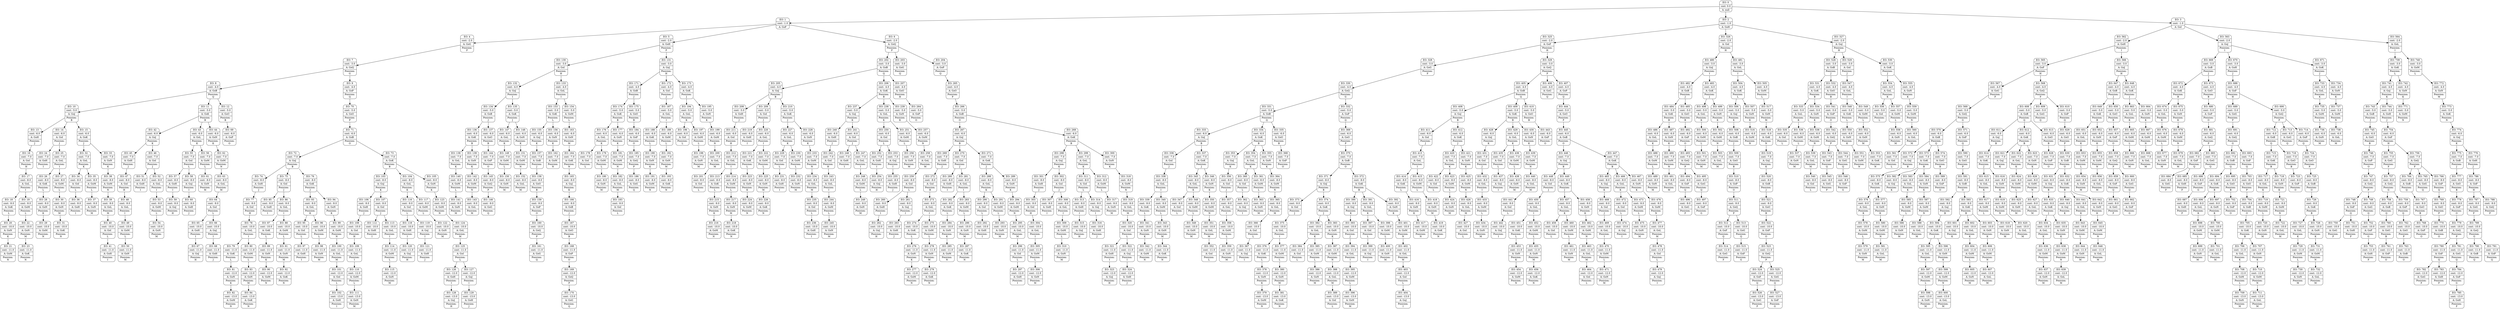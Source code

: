digraph g {
node [shape = Mrecord];
nodo0[label="{EO: 0|cost: 0.0|A: null}"]
nodo1[label="{EO: 1|cost: -1.0|A: GoF}"]
nodo4[label="{EO: 4|cost: -2.0|A: GoG|Posicion:\nF}"]
nodo7[label="{EO: 7|cost: -3.0|A: GoQ|Posicion:\nG}"]
nodo8[label="{EO: 8|cost: -4.0|A: GoB|Posicion:\nQ}"]
nodo10[label="{EO: 10|cost: -5.0|A: GoJ|Posicion:\nB}"]
nodo13[label="{EO: 13|cost: -6.0|A: GoH|Posicion:\nJ}"]
nodo16[label="{EO: 16|cost: -7.0|A: GoI|Posicion:\nH}"]
nodo17[label="{EO: 17|cost: -8.0|A: GoL|Posicion:\nI}"]
nodo18[label="{EO: 18|cost: -9.0|A: GoK|Posicion:\nL}"]
nodo20[label="{EO: 20|cost: -10.0|A: GoN|Posicion:\nK}"]
nodo21[label="{EO: 21|cost: -11.0|A: GoM|Posicion:\nN}"]

nodo20 -> nodo21;

nodo18 -> nodo20;

nodo17 -> nodo18;
nodo19[label="{EO: 19|cost: -9.0|A: GoM|Posicion:\nL}"]
nodo22[label="{EO: 22|cost: -10.0|A: GoN|Posicion:\nM}"]
nodo23[label="{EO: 23|cost: -11.0|A: GoK|Posicion:\nN}"]

nodo22 -> nodo23;

nodo19 -> nodo22;

nodo17 -> nodo19;

nodo16 -> nodo17;

nodo13 -> nodo16;

nodo10 -> nodo13;
nodo14[label="{EO: 14|cost: -6.0|A: GoI|Posicion:\nJ}"]
nodo24[label="{EO: 24|cost: -7.0|A: GoH|Posicion:\nI}"]

nodo14 -> nodo24;
nodo25[label="{EO: 25|cost: -7.0|A: GoL|Posicion:\nI}"]
nodo26[label="{EO: 26|cost: -8.0|A: GoK|Posicion:\nL}"]
nodo28[label="{EO: 28|cost: -9.0|A: GoN|Posicion:\nK}"]
nodo29[label="{EO: 29|cost: -10.0|A: GoM|Posicion:\nN}"]

nodo28 -> nodo29;

nodo26 -> nodo28;

nodo25 -> nodo26;
nodo27[label="{EO: 27|cost: -8.0|A: GoM|Posicion:\nL}"]
nodo30[label="{EO: 30|cost: -9.0|A: GoN|Posicion:\nM}"]
nodo31[label="{EO: 31|cost: -10.0|A: GoK|Posicion:\nN}"]

nodo30 -> nodo31;

nodo27 -> nodo30;

nodo25 -> nodo27;

nodo14 -> nodo25;

nodo10 -> nodo14;
nodo15[label="{EO: 15|cost: -6.0|A: GoK|Posicion:\nJ}"]
nodo32[label="{EO: 32|cost: -7.0|A: GoL|Posicion:\nK}"]
nodo34[label="{EO: 34|cost: -8.0|A: GoI|Posicion:\nL}"]
nodo36[label="{EO: 36|cost: -9.0|A: GoH|Posicion:\nI}"]

nodo34 -> nodo36;

nodo32 -> nodo34;
nodo35[label="{EO: 35|cost: -8.0|A: GoM|Posicion:\nL}"]
nodo37[label="{EO: 37|cost: -9.0|A: GoN|Posicion:\nM}"]

nodo35 -> nodo37;

nodo32 -> nodo35;

nodo15 -> nodo32;
nodo33[label="{EO: 33|cost: -7.0|A: GoN|Posicion:\nK}"]
nodo38[label="{EO: 38|cost: -8.0|A: GoM|Posicion:\nN}"]
nodo39[label="{EO: 39|cost: -9.0|A: GoL|Posicion:\nM}"]
nodo40[label="{EO: 40|cost: -10.0|A: GoI|Posicion:\nL}"]
nodo41[label="{EO: 41|cost: -11.0|A: GoH|Posicion:\nI}"]

nodo40 -> nodo41;

nodo39 -> nodo40;

nodo38 -> nodo39;

nodo33 -> nodo38;

nodo15 -> nodo33;

nodo10 -> nodo15;

nodo8 -> nodo10;
nodo11[label="{EO: 11|cost: -5.0|A: GoK|Posicion:\nB}"]
nodo42[label="{EO: 42|cost: -6.0|A: GoJ|Posicion:\nK}"]
nodo45[label="{EO: 45|cost: -7.0|A: GoH|Posicion:\nJ}"]
nodo47[label="{EO: 47|cost: -8.0|A: GoI|Posicion:\nH}"]
nodo48[label="{EO: 48|cost: -9.0|A: GoL|Posicion:\nI}"]
nodo49[label="{EO: 49|cost: -10.0|A: GoM|Posicion:\nL}"]
nodo50[label="{EO: 50|cost: -11.0|A: GoN|Posicion:\nM}"]

nodo49 -> nodo50;

nodo48 -> nodo49;

nodo47 -> nodo48;

nodo45 -> nodo47;

nodo42 -> nodo45;
nodo46[label="{EO: 46|cost: -7.0|A: GoI|Posicion:\nJ}"]
nodo51[label="{EO: 51|cost: -8.0|A: GoH|Posicion:\nI}"]

nodo46 -> nodo51;
nodo52[label="{EO: 52|cost: -8.0|A: GoL|Posicion:\nI}"]
nodo53[label="{EO: 53|cost: -9.0|A: GoM|Posicion:\nL}"]
nodo54[label="{EO: 54|cost: -10.0|A: GoN|Posicion:\nM}"]

nodo53 -> nodo54;

nodo52 -> nodo53;

nodo46 -> nodo52;

nodo42 -> nodo46;

nodo11 -> nodo42;
nodo43[label="{EO: 43|cost: -6.0|A: GoL|Posicion:\nK}"]
nodo55[label="{EO: 55|cost: -7.0|A: GoI|Posicion:\nL}"]
nodo57[label="{EO: 57|cost: -8.0|A: GoH|Posicion:\nI}"]
nodo59[label="{EO: 59|cost: -9.0|A: GoJ|Posicion:\nH}"]

nodo57 -> nodo59;

nodo55 -> nodo57;
nodo58[label="{EO: 58|cost: -8.0|A: GoJ|Posicion:\nI}"]
nodo60[label="{EO: 60|cost: -9.0|A: GoH|Posicion:\nJ}"]

nodo58 -> nodo60;

nodo55 -> nodo58;

nodo43 -> nodo55;
nodo56[label="{EO: 56|cost: -7.0|A: GoM|Posicion:\nL}"]
nodo61[label="{EO: 61|cost: -8.0|A: GoN|Posicion:\nM}"]

nodo56 -> nodo61;

nodo43 -> nodo56;

nodo11 -> nodo43;
nodo44[label="{EO: 44|cost: -6.0|A: GoN|Posicion:\nK}"]
nodo62[label="{EO: 62|cost: -7.0|A: GoM|Posicion:\nN}"]
nodo63[label="{EO: 63|cost: -8.0|A: GoL|Posicion:\nM}"]
nodo64[label="{EO: 64|cost: -9.0|A: GoI|Posicion:\nL}"]
nodo65[label="{EO: 65|cost: -10.0|A: GoH|Posicion:\nI}"]
nodo67[label="{EO: 67|cost: -11.0|A: GoJ|Posicion:\nH}"]

nodo65 -> nodo67;

nodo64 -> nodo65;
nodo66[label="{EO: 66|cost: -10.0|A: GoJ|Posicion:\nI}"]
nodo68[label="{EO: 68|cost: -11.0|A: GoH|Posicion:\nJ}"]

nodo66 -> nodo68;

nodo64 -> nodo66;

nodo63 -> nodo64;

nodo62 -> nodo63;

nodo44 -> nodo62;

nodo11 -> nodo44;

nodo8 -> nodo11;
nodo12[label="{EO: 12|cost: -5.0|A: GoO|Posicion:\nB}"]
nodo69[label="{EO: 69|cost: -6.0|A: GoP|Posicion:\nO}"]

nodo12 -> nodo69;

nodo8 -> nodo12;

nodo7 -> nodo8;
nodo9[label="{EO: 9|cost: -4.0|A: GoP|Posicion:\nQ}"]
nodo70[label="{EO: 70|cost: -5.0|A: GoO|Posicion:\nP}"]
nodo71[label="{EO: 71|cost: -6.0|A: GoB|Posicion:\nO}"]
nodo72[label="{EO: 72|cost: -7.0|A: GoJ|Posicion:\nB}"]
nodo74[label="{EO: 74|cost: -8.0|A: GoH|Posicion:\nJ}"]
nodo77[label="{EO: 77|cost: -9.0|A: GoI|Posicion:\nH}"]
nodo78[label="{EO: 78|cost: -10.0|A: GoL|Posicion:\nI}"]
nodo79[label="{EO: 79|cost: -11.0|A: GoK|Posicion:\nL}"]
nodo81[label="{EO: 81|cost: -12.0|A: GoN|Posicion:\nK}"]
nodo82[label="{EO: 82|cost: -13.0|A: GoM|Posicion:\nN}"]

nodo81 -> nodo82;

nodo79 -> nodo81;

nodo78 -> nodo79;
nodo80[label="{EO: 80|cost: -11.0|A: GoM|Posicion:\nL}"]
nodo83[label="{EO: 83|cost: -12.0|A: GoN|Posicion:\nM}"]
nodo84[label="{EO: 84|cost: -13.0|A: GoK|Posicion:\nN}"]

nodo83 -> nodo84;

nodo80 -> nodo83;

nodo78 -> nodo80;

nodo77 -> nodo78;

nodo74 -> nodo77;

nodo72 -> nodo74;
nodo75[label="{EO: 75|cost: -8.0|A: GoI|Posicion:\nJ}"]
nodo85[label="{EO: 85|cost: -9.0|A: GoH|Posicion:\nI}"]

nodo75 -> nodo85;
nodo86[label="{EO: 86|cost: -9.0|A: GoL|Posicion:\nI}"]
nodo87[label="{EO: 87|cost: -10.0|A: GoK|Posicion:\nL}"]
nodo89[label="{EO: 89|cost: -11.0|A: GoN|Posicion:\nK}"]
nodo90[label="{EO: 90|cost: -12.0|A: GoM|Posicion:\nN}"]

nodo89 -> nodo90;

nodo87 -> nodo89;

nodo86 -> nodo87;
nodo88[label="{EO: 88|cost: -10.0|A: GoM|Posicion:\nL}"]
nodo91[label="{EO: 91|cost: -11.0|A: GoN|Posicion:\nM}"]
nodo92[label="{EO: 92|cost: -12.0|A: GoK|Posicion:\nN}"]

nodo91 -> nodo92;

nodo88 -> nodo91;

nodo86 -> nodo88;

nodo75 -> nodo86;

nodo72 -> nodo75;
nodo76[label="{EO: 76|cost: -8.0|A: GoK|Posicion:\nJ}"]
nodo93[label="{EO: 93|cost: -9.0|A: GoL|Posicion:\nK}"]
nodo95[label="{EO: 95|cost: -10.0|A: GoI|Posicion:\nL}"]
nodo97[label="{EO: 97|cost: -11.0|A: GoH|Posicion:\nI}"]

nodo95 -> nodo97;

nodo93 -> nodo95;
nodo96[label="{EO: 96|cost: -10.0|A: GoM|Posicion:\nL}"]
nodo98[label="{EO: 98|cost: -11.0|A: GoN|Posicion:\nM}"]

nodo96 -> nodo98;

nodo93 -> nodo96;

nodo76 -> nodo93;
nodo94[label="{EO: 94|cost: -9.0|A: GoN|Posicion:\nK}"]
nodo99[label="{EO: 99|cost: -10.0|A: GoM|Posicion:\nN}"]
nodo100[label="{EO: 100|cost: -11.0|A: GoL|Posicion:\nM}"]
nodo101[label="{EO: 101|cost: -12.0|A: GoI|Posicion:\nL}"]
nodo102[label="{EO: 102|cost: -13.0|A: GoH|Posicion:\nI}"]

nodo101 -> nodo102;

nodo100 -> nodo101;

nodo99 -> nodo100;

nodo94 -> nodo99;

nodo76 -> nodo94;

nodo72 -> nodo76;

nodo71 -> nodo72;
nodo73[label="{EO: 73|cost: -7.0|A: GoK|Posicion:\nB}"]
nodo103[label="{EO: 103|cost: -8.0|A: GoJ|Posicion:\nK}"]
nodo106[label="{EO: 106|cost: -9.0|A: GoH|Posicion:\nJ}"]
nodo108[label="{EO: 108|cost: -10.0|A: GoI|Posicion:\nH}"]
nodo109[label="{EO: 109|cost: -11.0|A: GoL|Posicion:\nI}"]
nodo110[label="{EO: 110|cost: -12.0|A: GoM|Posicion:\nL}"]
nodo111[label="{EO: 111|cost: -13.0|A: GoN|Posicion:\nM}"]

nodo110 -> nodo111;

nodo109 -> nodo110;

nodo108 -> nodo109;

nodo106 -> nodo108;

nodo103 -> nodo106;
nodo107[label="{EO: 107|cost: -9.0|A: GoI|Posicion:\nJ}"]
nodo112[label="{EO: 112|cost: -10.0|A: GoH|Posicion:\nI}"]

nodo107 -> nodo112;
nodo113[label="{EO: 113|cost: -10.0|A: GoL|Posicion:\nI}"]
nodo114[label="{EO: 114|cost: -11.0|A: GoM|Posicion:\nL}"]
nodo115[label="{EO: 115|cost: -12.0|A: GoN|Posicion:\nM}"]

nodo114 -> nodo115;

nodo113 -> nodo114;

nodo107 -> nodo113;

nodo103 -> nodo107;

nodo73 -> nodo103;
nodo104[label="{EO: 104|cost: -8.0|A: GoL|Posicion:\nK}"]
nodo116[label="{EO: 116|cost: -9.0|A: GoI|Posicion:\nL}"]
nodo118[label="{EO: 118|cost: -10.0|A: GoH|Posicion:\nI}"]
nodo120[label="{EO: 120|cost: -11.0|A: GoJ|Posicion:\nH}"]

nodo118 -> nodo120;

nodo116 -> nodo118;
nodo119[label="{EO: 119|cost: -10.0|A: GoJ|Posicion:\nI}"]
nodo121[label="{EO: 121|cost: -11.0|A: GoH|Posicion:\nJ}"]

nodo119 -> nodo121;

nodo116 -> nodo119;

nodo104 -> nodo116;
nodo117[label="{EO: 117|cost: -9.0|A: GoM|Posicion:\nL}"]
nodo122[label="{EO: 122|cost: -10.0|A: GoN|Posicion:\nM}"]

nodo117 -> nodo122;

nodo104 -> nodo117;

nodo73 -> nodo104;
nodo105[label="{EO: 105|cost: -8.0|A: GoN|Posicion:\nK}"]
nodo123[label="{EO: 123|cost: -9.0|A: GoM|Posicion:\nN}"]
nodo124[label="{EO: 124|cost: -10.0|A: GoL|Posicion:\nM}"]
nodo125[label="{EO: 125|cost: -11.0|A: GoI|Posicion:\nL}"]
nodo126[label="{EO: 126|cost: -12.0|A: GoH|Posicion:\nI}"]
nodo128[label="{EO: 128|cost: -13.0|A: GoJ|Posicion:\nH}"]

nodo126 -> nodo128;

nodo125 -> nodo126;
nodo127[label="{EO: 127|cost: -12.0|A: GoJ|Posicion:\nI}"]
nodo129[label="{EO: 129|cost: -13.0|A: GoH|Posicion:\nJ}"]

nodo127 -> nodo129;

nodo125 -> nodo127;

nodo124 -> nodo125;

nodo123 -> nodo124;

nodo105 -> nodo123;

nodo73 -> nodo105;

nodo71 -> nodo73;

nodo70 -> nodo71;

nodo9 -> nodo70;

nodo7 -> nodo9;

nodo4 -> nodo7;

nodo1 -> nodo4;
nodo5[label="{EO: 5|cost: -2.0|A: GoH|Posicion:\nF}"]
nodo130[label="{EO: 130|cost: -3.0|A: GoI|Posicion:\nH}"]
nodo132[label="{EO: 132|cost: -4.0|A: GoJ|Posicion:\nI}"]
nodo134[label="{EO: 134|cost: -5.0|A: GoB|Posicion:\nJ}"]
nodo136[label="{EO: 136|cost: -6.0|A: GoK|Posicion:\nB}"]
nodo138[label="{EO: 138|cost: -7.0|A: GoL|Posicion:\nK}"]
nodo140[label="{EO: 140|cost: -8.0|A: GoM|Posicion:\nL}"]
nodo141[label="{EO: 141|cost: -9.0|A: GoN|Posicion:\nM}"]

nodo140 -> nodo141;

nodo138 -> nodo140;

nodo136 -> nodo138;
nodo139[label="{EO: 139|cost: -7.0|A: GoN|Posicion:\nK}"]
nodo142[label="{EO: 142|cost: -8.0|A: GoM|Posicion:\nN}"]
nodo143[label="{EO: 143|cost: -9.0|A: GoL|Posicion:\nM}"]

nodo142 -> nodo143;

nodo139 -> nodo142;

nodo136 -> nodo139;

nodo134 -> nodo136;
nodo137[label="{EO: 137|cost: -6.0|A: GoO|Posicion:\nB}"]
nodo144[label="{EO: 144|cost: -7.0|A: GoP|Posicion:\nO}"]
nodo145[label="{EO: 145|cost: -8.0|A: GoQ|Posicion:\nP}"]
nodo146[label="{EO: 146|cost: -9.0|A: GoG|Posicion:\nQ}"]

nodo145 -> nodo146;

nodo144 -> nodo145;

nodo137 -> nodo144;

nodo134 -> nodo137;

nodo132 -> nodo134;
nodo135[label="{EO: 135|cost: -5.0|A: GoK|Posicion:\nJ}"]
nodo147[label="{EO: 147|cost: -6.0|A: GoL|Posicion:\nK}"]
nodo149[label="{EO: 149|cost: -7.0|A: GoM|Posicion:\nL}"]
nodo150[label="{EO: 150|cost: -8.0|A: GoN|Posicion:\nM}"]

nodo149 -> nodo150;

nodo147 -> nodo149;

nodo135 -> nodo147;
nodo148[label="{EO: 148|cost: -6.0|A: GoN|Posicion:\nK}"]
nodo151[label="{EO: 151|cost: -7.0|A: GoM|Posicion:\nN}"]
nodo152[label="{EO: 152|cost: -8.0|A: GoL|Posicion:\nM}"]

nodo151 -> nodo152;

nodo148 -> nodo151;

nodo135 -> nodo148;

nodo132 -> nodo135;

nodo130 -> nodo132;
nodo133[label="{EO: 133|cost: -4.0|A: GoL|Posicion:\nI}"]
nodo153[label="{EO: 153|cost: -5.0|A: GoK|Posicion:\nL}"]
nodo155[label="{EO: 155|cost: -6.0|A: GoJ|Posicion:\nK}"]
nodo157[label="{EO: 157|cost: -7.0|A: GoB|Posicion:\nJ}"]
nodo158[label="{EO: 158|cost: -8.0|A: GoO|Posicion:\nB}"]
nodo159[label="{EO: 159|cost: -9.0|A: GoP|Posicion:\nO}"]
nodo160[label="{EO: 160|cost: -10.0|A: GoQ|Posicion:\nP}"]
nodo161[label="{EO: 161|cost: -11.0|A: GoG|Posicion:\nQ}"]

nodo160 -> nodo161;

nodo159 -> nodo160;

nodo158 -> nodo159;

nodo157 -> nodo158;

nodo155 -> nodo157;

nodo153 -> nodo155;
nodo156[label="{EO: 156|cost: -6.0|A: GoN|Posicion:\nK}"]
nodo162[label="{EO: 162|cost: -7.0|A: GoM|Posicion:\nN}"]

nodo156 -> nodo162;

nodo153 -> nodo156;

nodo133 -> nodo153;
nodo154[label="{EO: 154|cost: -5.0|A: GoM|Posicion:\nL}"]
nodo163[label="{EO: 163|cost: -6.0|A: GoN|Posicion:\nM}"]
nodo164[label="{EO: 164|cost: -7.0|A: GoK|Posicion:\nN}"]
nodo165[label="{EO: 165|cost: -8.0|A: GoJ|Posicion:\nK}"]
nodo166[label="{EO: 166|cost: -9.0|A: GoB|Posicion:\nJ}"]
nodo167[label="{EO: 167|cost: -10.0|A: GoO|Posicion:\nB}"]
nodo168[label="{EO: 168|cost: -11.0|A: GoP|Posicion:\nO}"]
nodo169[label="{EO: 169|cost: -12.0|A: GoQ|Posicion:\nP}"]
nodo170[label="{EO: 170|cost: -13.0|A: GoG|Posicion:\nQ}"]

nodo169 -> nodo170;

nodo168 -> nodo169;

nodo167 -> nodo168;

nodo166 -> nodo167;

nodo165 -> nodo166;

nodo164 -> nodo165;

nodo163 -> nodo164;

nodo154 -> nodo163;

nodo133 -> nodo154;

nodo130 -> nodo133;

nodo5 -> nodo130;
nodo131[label="{EO: 131|cost: -3.0|A: GoJ|Posicion:\nH}"]
nodo171[label="{EO: 171|cost: -4.0|A: GoB|Posicion:\nJ}"]
nodo174[label="{EO: 174|cost: -5.0|A: GoK|Posicion:\nB}"]
nodo176[label="{EO: 176|cost: -6.0|A: GoL|Posicion:\nK}"]
nodo178[label="{EO: 178|cost: -7.0|A: GoI|Posicion:\nL}"]

nodo176 -> nodo178;
nodo179[label="{EO: 179|cost: -7.0|A: GoM|Posicion:\nL}"]
nodo180[label="{EO: 180|cost: -8.0|A: GoN|Posicion:\nM}"]

nodo179 -> nodo180;

nodo176 -> nodo179;

nodo174 -> nodo176;
nodo177[label="{EO: 177|cost: -6.0|A: GoN|Posicion:\nK}"]
nodo181[label="{EO: 181|cost: -7.0|A: GoM|Posicion:\nN}"]
nodo182[label="{EO: 182|cost: -8.0|A: GoL|Posicion:\nM}"]
nodo183[label="{EO: 183|cost: -9.0|A: GoI|Posicion:\nL}"]

nodo182 -> nodo183;

nodo181 -> nodo182;

nodo177 -> nodo181;

nodo174 -> nodo177;

nodo171 -> nodo174;
nodo175[label="{EO: 175|cost: -5.0|A: GoO|Posicion:\nB}"]
nodo184[label="{EO: 184|cost: -6.0|A: GoP|Posicion:\nO}"]
nodo185[label="{EO: 185|cost: -7.0|A: GoQ|Posicion:\nP}"]
nodo186[label="{EO: 186|cost: -8.0|A: GoG|Posicion:\nQ}"]

nodo185 -> nodo186;

nodo184 -> nodo185;

nodo175 -> nodo184;

nodo171 -> nodo175;

nodo131 -> nodo171;
nodo172[label="{EO: 172|cost: -4.0|A: GoI|Posicion:\nJ}"]
nodo187[label="{EO: 187|cost: -5.0|A: GoL|Posicion:\nI}"]
nodo188[label="{EO: 188|cost: -6.0|A: GoK|Posicion:\nL}"]
nodo190[label="{EO: 190|cost: -7.0|A: GoN|Posicion:\nK}"]
nodo191[label="{EO: 191|cost: -8.0|A: GoM|Posicion:\nN}"]

nodo190 -> nodo191;

nodo188 -> nodo190;

nodo187 -> nodo188;
nodo189[label="{EO: 189|cost: -6.0|A: GoM|Posicion:\nL}"]
nodo192[label="{EO: 192|cost: -7.0|A: GoN|Posicion:\nM}"]
nodo193[label="{EO: 193|cost: -8.0|A: GoK|Posicion:\nN}"]

nodo192 -> nodo193;

nodo189 -> nodo192;

nodo187 -> nodo189;

nodo172 -> nodo187;

nodo131 -> nodo172;
nodo173[label="{EO: 173|cost: -4.0|A: GoK|Posicion:\nJ}"]
nodo194[label="{EO: 194|cost: -5.0|A: GoL|Posicion:\nK}"]
nodo196[label="{EO: 196|cost: -6.0|A: GoI|Posicion:\nL}"]

nodo194 -> nodo196;
nodo197[label="{EO: 197|cost: -6.0|A: GoM|Posicion:\nL}"]
nodo198[label="{EO: 198|cost: -7.0|A: GoN|Posicion:\nM}"]

nodo197 -> nodo198;

nodo194 -> nodo197;

nodo173 -> nodo194;
nodo195[label="{EO: 195|cost: -5.0|A: GoN|Posicion:\nK}"]
nodo199[label="{EO: 199|cost: -6.0|A: GoM|Posicion:\nN}"]
nodo200[label="{EO: 200|cost: -7.0|A: GoL|Posicion:\nM}"]
nodo201[label="{EO: 201|cost: -8.0|A: GoI|Posicion:\nL}"]

nodo200 -> nodo201;

nodo199 -> nodo200;

nodo195 -> nodo199;

nodo173 -> nodo195;

nodo131 -> nodo173;

nodo5 -> nodo131;

nodo1 -> nodo5;
nodo6[label="{EO: 6|cost: -2.0|A: GoQ|Posicion:\nF}"]
nodo202[label="{EO: 202|cost: -3.0|A: GoB|Posicion:\nQ}"]
nodo205[label="{EO: 205|cost: -4.0|A: GoJ|Posicion:\nB}"]
nodo208[label="{EO: 208|cost: -5.0|A: GoH|Posicion:\nJ}"]
nodo211[label="{EO: 211|cost: -6.0|A: GoI|Posicion:\nH}"]
nodo212[label="{EO: 212|cost: -7.0|A: GoL|Posicion:\nI}"]
nodo213[label="{EO: 213|cost: -8.0|A: GoK|Posicion:\nL}"]
nodo215[label="{EO: 215|cost: -9.0|A: GoN|Posicion:\nK}"]
nodo216[label="{EO: 216|cost: -10.0|A: GoM|Posicion:\nN}"]

nodo215 -> nodo216;

nodo213 -> nodo215;

nodo212 -> nodo213;
nodo214[label="{EO: 214|cost: -8.0|A: GoM|Posicion:\nL}"]
nodo217[label="{EO: 217|cost: -9.0|A: GoN|Posicion:\nM}"]
nodo218[label="{EO: 218|cost: -10.0|A: GoK|Posicion:\nN}"]

nodo217 -> nodo218;

nodo214 -> nodo217;

nodo212 -> nodo214;

nodo211 -> nodo212;

nodo208 -> nodo211;

nodo205 -> nodo208;
nodo209[label="{EO: 209|cost: -5.0|A: GoI|Posicion:\nJ}"]
nodo219[label="{EO: 219|cost: -6.0|A: GoH|Posicion:\nI}"]

nodo209 -> nodo219;
nodo220[label="{EO: 220|cost: -6.0|A: GoL|Posicion:\nI}"]
nodo221[label="{EO: 221|cost: -7.0|A: GoK|Posicion:\nL}"]
nodo223[label="{EO: 223|cost: -8.0|A: GoN|Posicion:\nK}"]
nodo224[label="{EO: 224|cost: -9.0|A: GoM|Posicion:\nN}"]

nodo223 -> nodo224;

nodo221 -> nodo223;

nodo220 -> nodo221;
nodo222[label="{EO: 222|cost: -7.0|A: GoM|Posicion:\nL}"]
nodo225[label="{EO: 225|cost: -8.0|A: GoN|Posicion:\nM}"]
nodo226[label="{EO: 226|cost: -9.0|A: GoK|Posicion:\nN}"]

nodo225 -> nodo226;

nodo222 -> nodo225;

nodo220 -> nodo222;

nodo209 -> nodo220;

nodo205 -> nodo209;
nodo210[label="{EO: 210|cost: -5.0|A: GoK|Posicion:\nJ}"]
nodo227[label="{EO: 227|cost: -6.0|A: GoL|Posicion:\nK}"]
nodo229[label="{EO: 229|cost: -7.0|A: GoI|Posicion:\nL}"]
nodo231[label="{EO: 231|cost: -8.0|A: GoH|Posicion:\nI}"]

nodo229 -> nodo231;

nodo227 -> nodo229;
nodo230[label="{EO: 230|cost: -7.0|A: GoM|Posicion:\nL}"]
nodo232[label="{EO: 232|cost: -8.0|A: GoN|Posicion:\nM}"]

nodo230 -> nodo232;

nodo227 -> nodo230;

nodo210 -> nodo227;
nodo228[label="{EO: 228|cost: -6.0|A: GoN|Posicion:\nK}"]
nodo233[label="{EO: 233|cost: -7.0|A: GoM|Posicion:\nN}"]
nodo234[label="{EO: 234|cost: -8.0|A: GoL|Posicion:\nM}"]
nodo235[label="{EO: 235|cost: -9.0|A: GoI|Posicion:\nL}"]
nodo236[label="{EO: 236|cost: -10.0|A: GoH|Posicion:\nI}"]

nodo235 -> nodo236;

nodo234 -> nodo235;

nodo233 -> nodo234;

nodo228 -> nodo233;

nodo210 -> nodo228;

nodo205 -> nodo210;

nodo202 -> nodo205;
nodo206[label="{EO: 206|cost: -4.0|A: GoK|Posicion:\nB}"]
nodo237[label="{EO: 237|cost: -5.0|A: GoJ|Posicion:\nK}"]
nodo240[label="{EO: 240|cost: -6.0|A: GoH|Posicion:\nJ}"]
nodo242[label="{EO: 242|cost: -7.0|A: GoI|Posicion:\nH}"]
nodo243[label="{EO: 243|cost: -8.0|A: GoL|Posicion:\nI}"]
nodo244[label="{EO: 244|cost: -9.0|A: GoM|Posicion:\nL}"]
nodo245[label="{EO: 245|cost: -10.0|A: GoN|Posicion:\nM}"]

nodo244 -> nodo245;

nodo243 -> nodo244;

nodo242 -> nodo243;

nodo240 -> nodo242;

nodo237 -> nodo240;
nodo241[label="{EO: 241|cost: -6.0|A: GoI|Posicion:\nJ}"]
nodo246[label="{EO: 246|cost: -7.0|A: GoH|Posicion:\nI}"]

nodo241 -> nodo246;
nodo247[label="{EO: 247|cost: -7.0|A: GoL|Posicion:\nI}"]
nodo248[label="{EO: 248|cost: -8.0|A: GoM|Posicion:\nL}"]
nodo249[label="{EO: 249|cost: -9.0|A: GoN|Posicion:\nM}"]

nodo248 -> nodo249;

nodo247 -> nodo248;

nodo241 -> nodo247;

nodo237 -> nodo241;

nodo206 -> nodo237;
nodo238[label="{EO: 238|cost: -5.0|A: GoL|Posicion:\nK}"]
nodo250[label="{EO: 250|cost: -6.0|A: GoI|Posicion:\nL}"]
nodo252[label="{EO: 252|cost: -7.0|A: GoH|Posicion:\nI}"]
nodo254[label="{EO: 254|cost: -8.0|A: GoJ|Posicion:\nH}"]

nodo252 -> nodo254;

nodo250 -> nodo252;
nodo253[label="{EO: 253|cost: -7.0|A: GoJ|Posicion:\nI}"]
nodo255[label="{EO: 255|cost: -8.0|A: GoH|Posicion:\nJ}"]

nodo253 -> nodo255;

nodo250 -> nodo253;

nodo238 -> nodo250;
nodo251[label="{EO: 251|cost: -6.0|A: GoM|Posicion:\nL}"]
nodo256[label="{EO: 256|cost: -7.0|A: GoN|Posicion:\nM}"]

nodo251 -> nodo256;

nodo238 -> nodo251;

nodo206 -> nodo238;
nodo239[label="{EO: 239|cost: -5.0|A: GoN|Posicion:\nK}"]
nodo257[label="{EO: 257|cost: -6.0|A: GoM|Posicion:\nN}"]
nodo258[label="{EO: 258|cost: -7.0|A: GoL|Posicion:\nM}"]
nodo259[label="{EO: 259|cost: -8.0|A: GoI|Posicion:\nL}"]
nodo260[label="{EO: 260|cost: -9.0|A: GoH|Posicion:\nI}"]
nodo262[label="{EO: 262|cost: -10.0|A: GoJ|Posicion:\nH}"]

nodo260 -> nodo262;

nodo259 -> nodo260;
nodo261[label="{EO: 261|cost: -9.0|A: GoJ|Posicion:\nI}"]
nodo263[label="{EO: 263|cost: -10.0|A: GoH|Posicion:\nJ}"]

nodo261 -> nodo263;

nodo259 -> nodo261;

nodo258 -> nodo259;

nodo257 -> nodo258;

nodo239 -> nodo257;

nodo206 -> nodo239;

nodo202 -> nodo206;
nodo207[label="{EO: 207|cost: -4.0|A: GoO|Posicion:\nB}"]
nodo264[label="{EO: 264|cost: -5.0|A: GoP|Posicion:\nO}"]

nodo207 -> nodo264;

nodo202 -> nodo207;

nodo6 -> nodo202;
nodo203[label="{EO: 203|cost: -3.0|A: GoG|Posicion:\nQ}"]

nodo6 -> nodo203;
nodo204[label="{EO: 204|cost: -3.0|A: GoP|Posicion:\nQ}"]
nodo265[label="{EO: 265|cost: -4.0|A: GoO|Posicion:\nP}"]
nodo266[label="{EO: 266|cost: -5.0|A: GoB|Posicion:\nO}"]
nodo267[label="{EO: 267|cost: -6.0|A: GoJ|Posicion:\nB}"]
nodo269[label="{EO: 269|cost: -7.0|A: GoH|Posicion:\nJ}"]
nodo272[label="{EO: 272|cost: -8.0|A: GoI|Posicion:\nH}"]
nodo273[label="{EO: 273|cost: -9.0|A: GoL|Posicion:\nI}"]
nodo274[label="{EO: 274|cost: -10.0|A: GoK|Posicion:\nL}"]
nodo276[label="{EO: 276|cost: -11.0|A: GoN|Posicion:\nK}"]
nodo277[label="{EO: 277|cost: -12.0|A: GoM|Posicion:\nN}"]

nodo276 -> nodo277;

nodo274 -> nodo276;

nodo273 -> nodo274;
nodo275[label="{EO: 275|cost: -10.0|A: GoM|Posicion:\nL}"]
nodo278[label="{EO: 278|cost: -11.0|A: GoN|Posicion:\nM}"]
nodo279[label="{EO: 279|cost: -12.0|A: GoK|Posicion:\nN}"]

nodo278 -> nodo279;

nodo275 -> nodo278;

nodo273 -> nodo275;

nodo272 -> nodo273;

nodo269 -> nodo272;

nodo267 -> nodo269;
nodo270[label="{EO: 270|cost: -7.0|A: GoI|Posicion:\nJ}"]
nodo280[label="{EO: 280|cost: -8.0|A: GoH|Posicion:\nI}"]

nodo270 -> nodo280;
nodo281[label="{EO: 281|cost: -8.0|A: GoL|Posicion:\nI}"]
nodo282[label="{EO: 282|cost: -9.0|A: GoK|Posicion:\nL}"]
nodo284[label="{EO: 284|cost: -10.0|A: GoN|Posicion:\nK}"]
nodo285[label="{EO: 285|cost: -11.0|A: GoM|Posicion:\nN}"]

nodo284 -> nodo285;

nodo282 -> nodo284;

nodo281 -> nodo282;
nodo283[label="{EO: 283|cost: -9.0|A: GoM|Posicion:\nL}"]
nodo286[label="{EO: 286|cost: -10.0|A: GoN|Posicion:\nM}"]
nodo287[label="{EO: 287|cost: -11.0|A: GoK|Posicion:\nN}"]

nodo286 -> nodo287;

nodo283 -> nodo286;

nodo281 -> nodo283;

nodo270 -> nodo281;

nodo267 -> nodo270;
nodo271[label="{EO: 271|cost: -7.0|A: GoK|Posicion:\nJ}"]
nodo288[label="{EO: 288|cost: -8.0|A: GoL|Posicion:\nK}"]
nodo290[label="{EO: 290|cost: -9.0|A: GoI|Posicion:\nL}"]
nodo292[label="{EO: 292|cost: -10.0|A: GoH|Posicion:\nI}"]

nodo290 -> nodo292;

nodo288 -> nodo290;
nodo291[label="{EO: 291|cost: -9.0|A: GoM|Posicion:\nL}"]
nodo293[label="{EO: 293|cost: -10.0|A: GoN|Posicion:\nM}"]

nodo291 -> nodo293;

nodo288 -> nodo291;

nodo271 -> nodo288;
nodo289[label="{EO: 289|cost: -8.0|A: GoN|Posicion:\nK}"]
nodo294[label="{EO: 294|cost: -9.0|A: GoM|Posicion:\nN}"]
nodo295[label="{EO: 295|cost: -10.0|A: GoL|Posicion:\nM}"]
nodo296[label="{EO: 296|cost: -11.0|A: GoI|Posicion:\nL}"]
nodo297[label="{EO: 297|cost: -12.0|A: GoH|Posicion:\nI}"]

nodo296 -> nodo297;

nodo295 -> nodo296;

nodo294 -> nodo295;

nodo289 -> nodo294;

nodo271 -> nodo289;

nodo267 -> nodo271;

nodo266 -> nodo267;
nodo268[label="{EO: 268|cost: -6.0|A: GoK|Posicion:\nB}"]
nodo298[label="{EO: 298|cost: -7.0|A: GoJ|Posicion:\nK}"]
nodo301[label="{EO: 301|cost: -8.0|A: GoH|Posicion:\nJ}"]
nodo303[label="{EO: 303|cost: -9.0|A: GoI|Posicion:\nH}"]
nodo304[label="{EO: 304|cost: -10.0|A: GoL|Posicion:\nI}"]
nodo305[label="{EO: 305|cost: -11.0|A: GoM|Posicion:\nL}"]
nodo306[label="{EO: 306|cost: -12.0|A: GoN|Posicion:\nM}"]

nodo305 -> nodo306;

nodo304 -> nodo305;

nodo303 -> nodo304;

nodo301 -> nodo303;

nodo298 -> nodo301;
nodo302[label="{EO: 302|cost: -8.0|A: GoI|Posicion:\nJ}"]
nodo307[label="{EO: 307|cost: -9.0|A: GoH|Posicion:\nI}"]

nodo302 -> nodo307;
nodo308[label="{EO: 308|cost: -9.0|A: GoL|Posicion:\nI}"]
nodo309[label="{EO: 309|cost: -10.0|A: GoM|Posicion:\nL}"]
nodo310[label="{EO: 310|cost: -11.0|A: GoN|Posicion:\nM}"]

nodo309 -> nodo310;

nodo308 -> nodo309;

nodo302 -> nodo308;

nodo298 -> nodo302;

nodo268 -> nodo298;
nodo299[label="{EO: 299|cost: -7.0|A: GoL|Posicion:\nK}"]
nodo311[label="{EO: 311|cost: -8.0|A: GoI|Posicion:\nL}"]
nodo313[label="{EO: 313|cost: -9.0|A: GoH|Posicion:\nI}"]
nodo315[label="{EO: 315|cost: -10.0|A: GoJ|Posicion:\nH}"]

nodo313 -> nodo315;

nodo311 -> nodo313;
nodo314[label="{EO: 314|cost: -9.0|A: GoJ|Posicion:\nI}"]
nodo316[label="{EO: 316|cost: -10.0|A: GoH|Posicion:\nJ}"]

nodo314 -> nodo316;

nodo311 -> nodo314;

nodo299 -> nodo311;
nodo312[label="{EO: 312|cost: -8.0|A: GoM|Posicion:\nL}"]
nodo317[label="{EO: 317|cost: -9.0|A: GoN|Posicion:\nM}"]

nodo312 -> nodo317;

nodo299 -> nodo312;

nodo268 -> nodo299;
nodo300[label="{EO: 300|cost: -7.0|A: GoN|Posicion:\nK}"]
nodo318[label="{EO: 318|cost: -8.0|A: GoM|Posicion:\nN}"]
nodo319[label="{EO: 319|cost: -9.0|A: GoL|Posicion:\nM}"]
nodo320[label="{EO: 320|cost: -10.0|A: GoI|Posicion:\nL}"]
nodo321[label="{EO: 321|cost: -11.0|A: GoH|Posicion:\nI}"]
nodo323[label="{EO: 323|cost: -12.0|A: GoJ|Posicion:\nH}"]

nodo321 -> nodo323;

nodo320 -> nodo321;
nodo322[label="{EO: 322|cost: -11.0|A: GoJ|Posicion:\nI}"]
nodo324[label="{EO: 324|cost: -12.0|A: GoH|Posicion:\nJ}"]

nodo322 -> nodo324;

nodo320 -> nodo322;

nodo319 -> nodo320;

nodo318 -> nodo319;

nodo300 -> nodo318;

nodo268 -> nodo300;

nodo266 -> nodo268;

nodo265 -> nodo266;

nodo204 -> nodo265;

nodo6 -> nodo204;

nodo1 -> nodo6;

nodo0 -> nodo1;
nodo2[label="{EO: 2|cost: -1.0|A: GoH}"]
nodo325[label="{EO: 325|cost: -2.0|A: GoF|Posicion:\nH}"]
nodo328[label="{EO: 328|cost: -3.0|A: GoG|Posicion:\nF}"]
nodo330[label="{EO: 330|cost: -4.0|A: GoQ|Posicion:\nG}"]
nodo331[label="{EO: 331|cost: -5.0|A: GoB|Posicion:\nQ}"]
nodo333[label="{EO: 333|cost: -6.0|A: GoJ|Posicion:\nB}"]
nodo336[label="{EO: 336|cost: -7.0|A: GoI|Posicion:\nJ}"]
nodo338[label="{EO: 338|cost: -8.0|A: GoL|Posicion:\nI}"]
nodo339[label="{EO: 339|cost: -9.0|A: GoK|Posicion:\nL}"]
nodo341[label="{EO: 341|cost: -10.0|A: GoN|Posicion:\nK}"]
nodo342[label="{EO: 342|cost: -11.0|A: GoM|Posicion:\nN}"]

nodo341 -> nodo342;

nodo339 -> nodo341;

nodo338 -> nodo339;
nodo340[label="{EO: 340|cost: -9.0|A: GoM|Posicion:\nL}"]
nodo343[label="{EO: 343|cost: -10.0|A: GoN|Posicion:\nM}"]
nodo344[label="{EO: 344|cost: -11.0|A: GoK|Posicion:\nN}"]

nodo343 -> nodo344;

nodo340 -> nodo343;

nodo338 -> nodo340;

nodo336 -> nodo338;

nodo333 -> nodo336;
nodo337[label="{EO: 337|cost: -7.0|A: GoK|Posicion:\nJ}"]
nodo345[label="{EO: 345|cost: -8.0|A: GoL|Posicion:\nK}"]
nodo347[label="{EO: 347|cost: -9.0|A: GoI|Posicion:\nL}"]

nodo345 -> nodo347;
nodo348[label="{EO: 348|cost: -9.0|A: GoM|Posicion:\nL}"]
nodo349[label="{EO: 349|cost: -10.0|A: GoN|Posicion:\nM}"]

nodo348 -> nodo349;

nodo345 -> nodo348;

nodo337 -> nodo345;
nodo346[label="{EO: 346|cost: -8.0|A: GoN|Posicion:\nK}"]
nodo350[label="{EO: 350|cost: -9.0|A: GoM|Posicion:\nN}"]
nodo351[label="{EO: 351|cost: -10.0|A: GoL|Posicion:\nM}"]
nodo352[label="{EO: 352|cost: -11.0|A: GoI|Posicion:\nL}"]

nodo351 -> nodo352;

nodo350 -> nodo351;

nodo346 -> nodo350;

nodo337 -> nodo346;

nodo333 -> nodo337;

nodo331 -> nodo333;
nodo334[label="{EO: 334|cost: -6.0|A: GoK|Posicion:\nB}"]
nodo353[label="{EO: 353|cost: -7.0|A: GoJ|Posicion:\nK}"]
nodo356[label="{EO: 356|cost: -8.0|A: GoI|Posicion:\nJ}"]
nodo357[label="{EO: 357|cost: -9.0|A: GoL|Posicion:\nI}"]
nodo358[label="{EO: 358|cost: -10.0|A: GoM|Posicion:\nL}"]
nodo359[label="{EO: 359|cost: -11.0|A: GoN|Posicion:\nM}"]

nodo358 -> nodo359;

nodo357 -> nodo358;

nodo356 -> nodo357;

nodo353 -> nodo356;

nodo334 -> nodo353;
nodo354[label="{EO: 354|cost: -7.0|A: GoL|Posicion:\nK}"]
nodo360[label="{EO: 360|cost: -8.0|A: GoI|Posicion:\nL}"]
nodo362[label="{EO: 362|cost: -9.0|A: GoJ|Posicion:\nI}"]

nodo360 -> nodo362;

nodo354 -> nodo360;
nodo361[label="{EO: 361|cost: -8.0|A: GoM|Posicion:\nL}"]
nodo363[label="{EO: 363|cost: -9.0|A: GoN|Posicion:\nM}"]

nodo361 -> nodo363;

nodo354 -> nodo361;

nodo334 -> nodo354;
nodo355[label="{EO: 355|cost: -7.0|A: GoN|Posicion:\nK}"]
nodo364[label="{EO: 364|cost: -8.0|A: GoM|Posicion:\nN}"]
nodo365[label="{EO: 365|cost: -9.0|A: GoL|Posicion:\nM}"]
nodo366[label="{EO: 366|cost: -10.0|A: GoI|Posicion:\nL}"]
nodo367[label="{EO: 367|cost: -11.0|A: GoJ|Posicion:\nI}"]

nodo366 -> nodo367;

nodo365 -> nodo366;

nodo364 -> nodo365;

nodo355 -> nodo364;

nodo334 -> nodo355;

nodo331 -> nodo334;
nodo335[label="{EO: 335|cost: -6.0|A: GoO|Posicion:\nB}"]
nodo368[label="{EO: 368|cost: -7.0|A: GoP|Posicion:\nO}"]

nodo335 -> nodo368;

nodo331 -> nodo335;

nodo330 -> nodo331;
nodo332[label="{EO: 332|cost: -5.0|A: GoP|Posicion:\nQ}"]
nodo369[label="{EO: 369|cost: -6.0|A: GoO|Posicion:\nP}"]
nodo370[label="{EO: 370|cost: -7.0|A: GoB|Posicion:\nO}"]
nodo371[label="{EO: 371|cost: -8.0|A: GoJ|Posicion:\nB}"]
nodo373[label="{EO: 373|cost: -9.0|A: GoI|Posicion:\nJ}"]
nodo375[label="{EO: 375|cost: -10.0|A: GoL|Posicion:\nI}"]
nodo376[label="{EO: 376|cost: -11.0|A: GoK|Posicion:\nL}"]
nodo378[label="{EO: 378|cost: -12.0|A: GoN|Posicion:\nK}"]
nodo379[label="{EO: 379|cost: -13.0|A: GoM|Posicion:\nN}"]

nodo378 -> nodo379;

nodo376 -> nodo378;

nodo375 -> nodo376;
nodo377[label="{EO: 377|cost: -11.0|A: GoM|Posicion:\nL}"]
nodo380[label="{EO: 380|cost: -12.0|A: GoN|Posicion:\nM}"]
nodo381[label="{EO: 381|cost: -13.0|A: GoK|Posicion:\nN}"]

nodo380 -> nodo381;

nodo377 -> nodo380;

nodo375 -> nodo377;

nodo373 -> nodo375;

nodo371 -> nodo373;
nodo374[label="{EO: 374|cost: -9.0|A: GoK|Posicion:\nJ}"]
nodo382[label="{EO: 382|cost: -10.0|A: GoL|Posicion:\nK}"]
nodo384[label="{EO: 384|cost: -11.0|A: GoI|Posicion:\nL}"]

nodo382 -> nodo384;
nodo385[label="{EO: 385|cost: -11.0|A: GoM|Posicion:\nL}"]
nodo386[label="{EO: 386|cost: -12.0|A: GoN|Posicion:\nM}"]

nodo385 -> nodo386;

nodo382 -> nodo385;

nodo374 -> nodo382;
nodo383[label="{EO: 383|cost: -10.0|A: GoN|Posicion:\nK}"]
nodo387[label="{EO: 387|cost: -11.0|A: GoM|Posicion:\nN}"]
nodo388[label="{EO: 388|cost: -12.0|A: GoL|Posicion:\nM}"]
nodo389[label="{EO: 389|cost: -13.0|A: GoI|Posicion:\nL}"]

nodo388 -> nodo389;

nodo387 -> nodo388;

nodo383 -> nodo387;

nodo374 -> nodo383;

nodo371 -> nodo374;

nodo370 -> nodo371;
nodo372[label="{EO: 372|cost: -8.0|A: GoK|Posicion:\nB}"]
nodo390[label="{EO: 390|cost: -9.0|A: GoJ|Posicion:\nK}"]
nodo393[label="{EO: 393|cost: -10.0|A: GoI|Posicion:\nJ}"]
nodo394[label="{EO: 394|cost: -11.0|A: GoL|Posicion:\nI}"]
nodo395[label="{EO: 395|cost: -12.0|A: GoM|Posicion:\nL}"]
nodo396[label="{EO: 396|cost: -13.0|A: GoN|Posicion:\nM}"]

nodo395 -> nodo396;

nodo394 -> nodo395;

nodo393 -> nodo394;

nodo390 -> nodo393;

nodo372 -> nodo390;
nodo391[label="{EO: 391|cost: -9.0|A: GoL|Posicion:\nK}"]
nodo397[label="{EO: 397|cost: -10.0|A: GoI|Posicion:\nL}"]
nodo399[label="{EO: 399|cost: -11.0|A: GoJ|Posicion:\nI}"]

nodo397 -> nodo399;

nodo391 -> nodo397;
nodo398[label="{EO: 398|cost: -10.0|A: GoM|Posicion:\nL}"]
nodo400[label="{EO: 400|cost: -11.0|A: GoN|Posicion:\nM}"]

nodo398 -> nodo400;

nodo391 -> nodo398;

nodo372 -> nodo391;
nodo392[label="{EO: 392|cost: -9.0|A: GoN|Posicion:\nK}"]
nodo401[label="{EO: 401|cost: -10.0|A: GoM|Posicion:\nN}"]
nodo402[label="{EO: 402|cost: -11.0|A: GoL|Posicion:\nM}"]
nodo403[label="{EO: 403|cost: -12.0|A: GoI|Posicion:\nL}"]
nodo404[label="{EO: 404|cost: -13.0|A: GoJ|Posicion:\nI}"]

nodo403 -> nodo404;

nodo402 -> nodo403;

nodo401 -> nodo402;

nodo392 -> nodo401;

nodo372 -> nodo392;

nodo370 -> nodo372;

nodo369 -> nodo370;

nodo332 -> nodo369;

nodo330 -> nodo332;

nodo328 -> nodo330;

nodo325 -> nodo328;
nodo329[label="{EO: 329|cost: -3.0|A: GoQ|Posicion:\nF}"]
nodo405[label="{EO: 405|cost: -4.0|A: GoB|Posicion:\nQ}"]
nodo408[label="{EO: 408|cost: -5.0|A: GoJ|Posicion:\nB}"]
nodo411[label="{EO: 411|cost: -6.0|A: GoI|Posicion:\nJ}"]
nodo413[label="{EO: 413|cost: -7.0|A: GoL|Posicion:\nI}"]
nodo414[label="{EO: 414|cost: -8.0|A: GoK|Posicion:\nL}"]
nodo416[label="{EO: 416|cost: -9.0|A: GoN|Posicion:\nK}"]
nodo417[label="{EO: 417|cost: -10.0|A: GoM|Posicion:\nN}"]

nodo416 -> nodo417;

nodo414 -> nodo416;

nodo413 -> nodo414;
nodo415[label="{EO: 415|cost: -8.0|A: GoM|Posicion:\nL}"]
nodo418[label="{EO: 418|cost: -9.0|A: GoN|Posicion:\nM}"]
nodo419[label="{EO: 419|cost: -10.0|A: GoK|Posicion:\nN}"]

nodo418 -> nodo419;

nodo415 -> nodo418;

nodo413 -> nodo415;

nodo411 -> nodo413;

nodo408 -> nodo411;
nodo412[label="{EO: 412|cost: -6.0|A: GoK|Posicion:\nJ}"]
nodo420[label="{EO: 420|cost: -7.0|A: GoL|Posicion:\nK}"]
nodo422[label="{EO: 422|cost: -8.0|A: GoI|Posicion:\nL}"]

nodo420 -> nodo422;
nodo423[label="{EO: 423|cost: -8.0|A: GoM|Posicion:\nL}"]
nodo424[label="{EO: 424|cost: -9.0|A: GoN|Posicion:\nM}"]

nodo423 -> nodo424;

nodo420 -> nodo423;

nodo412 -> nodo420;
nodo421[label="{EO: 421|cost: -7.0|A: GoN|Posicion:\nK}"]
nodo425[label="{EO: 425|cost: -8.0|A: GoM|Posicion:\nN}"]
nodo426[label="{EO: 426|cost: -9.0|A: GoL|Posicion:\nM}"]
nodo427[label="{EO: 427|cost: -10.0|A: GoI|Posicion:\nL}"]

nodo426 -> nodo427;

nodo425 -> nodo426;

nodo421 -> nodo425;

nodo412 -> nodo421;

nodo408 -> nodo412;

nodo405 -> nodo408;
nodo409[label="{EO: 409|cost: -5.0|A: GoK|Posicion:\nB}"]
nodo428[label="{EO: 428|cost: -6.0|A: GoJ|Posicion:\nK}"]
nodo431[label="{EO: 431|cost: -7.0|A: GoI|Posicion:\nJ}"]
nodo432[label="{EO: 432|cost: -8.0|A: GoL|Posicion:\nI}"]
nodo433[label="{EO: 433|cost: -9.0|A: GoM|Posicion:\nL}"]
nodo434[label="{EO: 434|cost: -10.0|A: GoN|Posicion:\nM}"]

nodo433 -> nodo434;

nodo432 -> nodo433;

nodo431 -> nodo432;

nodo428 -> nodo431;

nodo409 -> nodo428;
nodo429[label="{EO: 429|cost: -6.0|A: GoL|Posicion:\nK}"]
nodo435[label="{EO: 435|cost: -7.0|A: GoI|Posicion:\nL}"]
nodo437[label="{EO: 437|cost: -8.0|A: GoJ|Posicion:\nI}"]

nodo435 -> nodo437;

nodo429 -> nodo435;
nodo436[label="{EO: 436|cost: -7.0|A: GoM|Posicion:\nL}"]
nodo438[label="{EO: 438|cost: -8.0|A: GoN|Posicion:\nM}"]

nodo436 -> nodo438;

nodo429 -> nodo436;

nodo409 -> nodo429;
nodo430[label="{EO: 430|cost: -6.0|A: GoN|Posicion:\nK}"]
nodo439[label="{EO: 439|cost: -7.0|A: GoM|Posicion:\nN}"]
nodo440[label="{EO: 440|cost: -8.0|A: GoL|Posicion:\nM}"]
nodo441[label="{EO: 441|cost: -9.0|A: GoI|Posicion:\nL}"]
nodo442[label="{EO: 442|cost: -10.0|A: GoJ|Posicion:\nI}"]

nodo441 -> nodo442;

nodo440 -> nodo441;

nodo439 -> nodo440;

nodo430 -> nodo439;

nodo409 -> nodo430;

nodo405 -> nodo409;
nodo410[label="{EO: 410|cost: -5.0|A: GoO|Posicion:\nB}"]
nodo443[label="{EO: 443|cost: -6.0|A: GoP|Posicion:\nO}"]

nodo410 -> nodo443;

nodo405 -> nodo410;

nodo329 -> nodo405;
nodo406[label="{EO: 406|cost: -4.0|A: GoG|Posicion:\nQ}"]

nodo329 -> nodo406;
nodo407[label="{EO: 407|cost: -4.0|A: GoP|Posicion:\nQ}"]
nodo444[label="{EO: 444|cost: -5.0|A: GoO|Posicion:\nP}"]
nodo445[label="{EO: 445|cost: -6.0|A: GoB|Posicion:\nO}"]
nodo446[label="{EO: 446|cost: -7.0|A: GoJ|Posicion:\nB}"]
nodo448[label="{EO: 448|cost: -8.0|A: GoI|Posicion:\nJ}"]
nodo450[label="{EO: 450|cost: -9.0|A: GoL|Posicion:\nI}"]
nodo451[label="{EO: 451|cost: -10.0|A: GoK|Posicion:\nL}"]
nodo453[label="{EO: 453|cost: -11.0|A: GoN|Posicion:\nK}"]
nodo454[label="{EO: 454|cost: -12.0|A: GoM|Posicion:\nN}"]

nodo453 -> nodo454;

nodo451 -> nodo453;

nodo450 -> nodo451;
nodo452[label="{EO: 452|cost: -10.0|A: GoM|Posicion:\nL}"]
nodo455[label="{EO: 455|cost: -11.0|A: GoN|Posicion:\nM}"]
nodo456[label="{EO: 456|cost: -12.0|A: GoK|Posicion:\nN}"]

nodo455 -> nodo456;

nodo452 -> nodo455;

nodo450 -> nodo452;

nodo448 -> nodo450;

nodo446 -> nodo448;
nodo449[label="{EO: 449|cost: -8.0|A: GoK|Posicion:\nJ}"]
nodo457[label="{EO: 457|cost: -9.0|A: GoL|Posicion:\nK}"]
nodo459[label="{EO: 459|cost: -10.0|A: GoI|Posicion:\nL}"]

nodo457 -> nodo459;
nodo460[label="{EO: 460|cost: -10.0|A: GoM|Posicion:\nL}"]
nodo461[label="{EO: 461|cost: -11.0|A: GoN|Posicion:\nM}"]

nodo460 -> nodo461;

nodo457 -> nodo460;

nodo449 -> nodo457;
nodo458[label="{EO: 458|cost: -9.0|A: GoN|Posicion:\nK}"]
nodo462[label="{EO: 462|cost: -10.0|A: GoM|Posicion:\nN}"]
nodo463[label="{EO: 463|cost: -11.0|A: GoL|Posicion:\nM}"]
nodo464[label="{EO: 464|cost: -12.0|A: GoI|Posicion:\nL}"]

nodo463 -> nodo464;

nodo462 -> nodo463;

nodo458 -> nodo462;

nodo449 -> nodo458;

nodo446 -> nodo449;

nodo445 -> nodo446;
nodo447[label="{EO: 447|cost: -7.0|A: GoK|Posicion:\nB}"]
nodo465[label="{EO: 465|cost: -8.0|A: GoJ|Posicion:\nK}"]
nodo468[label="{EO: 468|cost: -9.0|A: GoI|Posicion:\nJ}"]
nodo469[label="{EO: 469|cost: -10.0|A: GoL|Posicion:\nI}"]
nodo470[label="{EO: 470|cost: -11.0|A: GoM|Posicion:\nL}"]
nodo471[label="{EO: 471|cost: -12.0|A: GoN|Posicion:\nM}"]

nodo470 -> nodo471;

nodo469 -> nodo470;

nodo468 -> nodo469;

nodo465 -> nodo468;

nodo447 -> nodo465;
nodo466[label="{EO: 466|cost: -8.0|A: GoL|Posicion:\nK}"]
nodo472[label="{EO: 472|cost: -9.0|A: GoI|Posicion:\nL}"]
nodo474[label="{EO: 474|cost: -10.0|A: GoJ|Posicion:\nI}"]

nodo472 -> nodo474;

nodo466 -> nodo472;
nodo473[label="{EO: 473|cost: -9.0|A: GoM|Posicion:\nL}"]
nodo475[label="{EO: 475|cost: -10.0|A: GoN|Posicion:\nM}"]

nodo473 -> nodo475;

nodo466 -> nodo473;

nodo447 -> nodo466;
nodo467[label="{EO: 467|cost: -8.0|A: GoN|Posicion:\nK}"]
nodo476[label="{EO: 476|cost: -9.0|A: GoM|Posicion:\nN}"]
nodo477[label="{EO: 477|cost: -10.0|A: GoL|Posicion:\nM}"]
nodo478[label="{EO: 478|cost: -11.0|A: GoI|Posicion:\nL}"]
nodo479[label="{EO: 479|cost: -12.0|A: GoJ|Posicion:\nI}"]

nodo478 -> nodo479;

nodo477 -> nodo478;

nodo476 -> nodo477;

nodo467 -> nodo476;

nodo447 -> nodo467;

nodo445 -> nodo447;

nodo444 -> nodo445;

nodo407 -> nodo444;

nodo329 -> nodo407;

nodo325 -> nodo329;

nodo2 -> nodo325;
nodo326[label="{EO: 326|cost: -2.0|A: GoI|Posicion:\nH}"]
nodo480[label="{EO: 480|cost: -3.0|A: GoJ|Posicion:\nI}"]
nodo482[label="{EO: 482|cost: -4.0|A: GoB|Posicion:\nJ}"]
nodo484[label="{EO: 484|cost: -5.0|A: GoK|Posicion:\nB}"]
nodo486[label="{EO: 486|cost: -6.0|A: GoL|Posicion:\nK}"]
nodo488[label="{EO: 488|cost: -7.0|A: GoM|Posicion:\nL}"]
nodo489[label="{EO: 489|cost: -8.0|A: GoN|Posicion:\nM}"]

nodo488 -> nodo489;

nodo486 -> nodo488;

nodo484 -> nodo486;
nodo487[label="{EO: 487|cost: -6.0|A: GoN|Posicion:\nK}"]
nodo490[label="{EO: 490|cost: -7.0|A: GoM|Posicion:\nN}"]
nodo491[label="{EO: 491|cost: -8.0|A: GoL|Posicion:\nM}"]

nodo490 -> nodo491;

nodo487 -> nodo490;

nodo484 -> nodo487;

nodo482 -> nodo484;
nodo485[label="{EO: 485|cost: -5.0|A: GoO|Posicion:\nB}"]
nodo492[label="{EO: 492|cost: -6.0|A: GoP|Posicion:\nO}"]
nodo493[label="{EO: 493|cost: -7.0|A: GoQ|Posicion:\nP}"]
nodo494[label="{EO: 494|cost: -8.0|A: GoF|Posicion:\nQ}"]
nodo496[label="{EO: 496|cost: -9.0|A: GoG|Posicion:\nF}"]

nodo494 -> nodo496;

nodo493 -> nodo494;
nodo495[label="{EO: 495|cost: -8.0|A: GoG|Posicion:\nQ}"]
nodo497[label="{EO: 497|cost: -9.0|A: GoF|Posicion:\nG}"]

nodo495 -> nodo497;

nodo493 -> nodo495;

nodo492 -> nodo493;

nodo485 -> nodo492;

nodo482 -> nodo485;

nodo480 -> nodo482;
nodo483[label="{EO: 483|cost: -4.0|A: GoK|Posicion:\nJ}"]
nodo498[label="{EO: 498|cost: -5.0|A: GoL|Posicion:\nK}"]
nodo500[label="{EO: 500|cost: -6.0|A: GoM|Posicion:\nL}"]
nodo501[label="{EO: 501|cost: -7.0|A: GoN|Posicion:\nM}"]

nodo500 -> nodo501;

nodo498 -> nodo500;

nodo483 -> nodo498;
nodo499[label="{EO: 499|cost: -5.0|A: GoN|Posicion:\nK}"]
nodo502[label="{EO: 502|cost: -6.0|A: GoM|Posicion:\nN}"]
nodo503[label="{EO: 503|cost: -7.0|A: GoL|Posicion:\nM}"]

nodo502 -> nodo503;

nodo499 -> nodo502;

nodo483 -> nodo499;

nodo480 -> nodo483;

nodo326 -> nodo480;
nodo481[label="{EO: 481|cost: -3.0|A: GoL|Posicion:\nI}"]
nodo504[label="{EO: 504|cost: -4.0|A: GoK|Posicion:\nL}"]
nodo506[label="{EO: 506|cost: -5.0|A: GoJ|Posicion:\nK}"]
nodo508[label="{EO: 508|cost: -6.0|A: GoB|Posicion:\nJ}"]
nodo509[label="{EO: 509|cost: -7.0|A: GoO|Posicion:\nB}"]
nodo510[label="{EO: 510|cost: -8.0|A: GoP|Posicion:\nO}"]
nodo511[label="{EO: 511|cost: -9.0|A: GoQ|Posicion:\nP}"]
nodo512[label="{EO: 512|cost: -10.0|A: GoF|Posicion:\nQ}"]
nodo514[label="{EO: 514|cost: -11.0|A: GoG|Posicion:\nF}"]

nodo512 -> nodo514;

nodo511 -> nodo512;
nodo513[label="{EO: 513|cost: -10.0|A: GoG|Posicion:\nQ}"]
nodo515[label="{EO: 515|cost: -11.0|A: GoF|Posicion:\nG}"]

nodo513 -> nodo515;

nodo511 -> nodo513;

nodo510 -> nodo511;

nodo509 -> nodo510;

nodo508 -> nodo509;

nodo506 -> nodo508;

nodo504 -> nodo506;
nodo507[label="{EO: 507|cost: -5.0|A: GoN|Posicion:\nK}"]
nodo516[label="{EO: 516|cost: -6.0|A: GoM|Posicion:\nN}"]

nodo507 -> nodo516;

nodo504 -> nodo507;

nodo481 -> nodo504;
nodo505[label="{EO: 505|cost: -4.0|A: GoM|Posicion:\nL}"]
nodo517[label="{EO: 517|cost: -5.0|A: GoN|Posicion:\nM}"]
nodo518[label="{EO: 518|cost: -6.0|A: GoK|Posicion:\nN}"]
nodo519[label="{EO: 519|cost: -7.0|A: GoJ|Posicion:\nK}"]
nodo520[label="{EO: 520|cost: -8.0|A: GoB|Posicion:\nJ}"]
nodo521[label="{EO: 521|cost: -9.0|A: GoO|Posicion:\nB}"]
nodo522[label="{EO: 522|cost: -10.0|A: GoP|Posicion:\nO}"]
nodo523[label="{EO: 523|cost: -11.0|A: GoQ|Posicion:\nP}"]
nodo524[label="{EO: 524|cost: -12.0|A: GoF|Posicion:\nQ}"]
nodo526[label="{EO: 526|cost: -13.0|A: GoG|Posicion:\nF}"]

nodo524 -> nodo526;

nodo523 -> nodo524;
nodo525[label="{EO: 525|cost: -12.0|A: GoG|Posicion:\nQ}"]
nodo527[label="{EO: 527|cost: -13.0|A: GoF|Posicion:\nG}"]

nodo525 -> nodo527;

nodo523 -> nodo525;

nodo522 -> nodo523;

nodo521 -> nodo522;

nodo520 -> nodo521;

nodo519 -> nodo520;

nodo518 -> nodo519;

nodo517 -> nodo518;

nodo505 -> nodo517;

nodo481 -> nodo505;

nodo326 -> nodo481;

nodo2 -> nodo326;
nodo327[label="{EO: 327|cost: -2.0|A: GoJ|Posicion:\nH}"]
nodo528[label="{EO: 528|cost: -3.0|A: GoB|Posicion:\nJ}"]
nodo531[label="{EO: 531|cost: -4.0|A: GoK|Posicion:\nB}"]
nodo533[label="{EO: 533|cost: -5.0|A: GoL|Posicion:\nK}"]
nodo535[label="{EO: 535|cost: -6.0|A: GoI|Posicion:\nL}"]

nodo533 -> nodo535;
nodo536[label="{EO: 536|cost: -6.0|A: GoM|Posicion:\nL}"]
nodo537[label="{EO: 537|cost: -7.0|A: GoN|Posicion:\nM}"]

nodo536 -> nodo537;

nodo533 -> nodo536;

nodo531 -> nodo533;
nodo534[label="{EO: 534|cost: -5.0|A: GoN|Posicion:\nK}"]
nodo538[label="{EO: 538|cost: -6.0|A: GoM|Posicion:\nN}"]
nodo539[label="{EO: 539|cost: -7.0|A: GoL|Posicion:\nM}"]
nodo540[label="{EO: 540|cost: -8.0|A: GoI|Posicion:\nL}"]

nodo539 -> nodo540;

nodo538 -> nodo539;

nodo534 -> nodo538;

nodo531 -> nodo534;

nodo528 -> nodo531;
nodo532[label="{EO: 532|cost: -4.0|A: GoO|Posicion:\nB}"]
nodo541[label="{EO: 541|cost: -5.0|A: GoP|Posicion:\nO}"]
nodo542[label="{EO: 542|cost: -6.0|A: GoQ|Posicion:\nP}"]
nodo543[label="{EO: 543|cost: -7.0|A: GoF|Posicion:\nQ}"]
nodo545[label="{EO: 545|cost: -8.0|A: GoG|Posicion:\nF}"]

nodo543 -> nodo545;

nodo542 -> nodo543;
nodo544[label="{EO: 544|cost: -7.0|A: GoG|Posicion:\nQ}"]
nodo546[label="{EO: 546|cost: -8.0|A: GoF|Posicion:\nG}"]

nodo544 -> nodo546;

nodo542 -> nodo544;

nodo541 -> nodo542;

nodo532 -> nodo541;

nodo528 -> nodo532;

nodo327 -> nodo528;
nodo529[label="{EO: 529|cost: -3.0|A: GoI|Posicion:\nJ}"]
nodo547[label="{EO: 547|cost: -4.0|A: GoL|Posicion:\nI}"]
nodo548[label="{EO: 548|cost: -5.0|A: GoK|Posicion:\nL}"]
nodo550[label="{EO: 550|cost: -6.0|A: GoN|Posicion:\nK}"]
nodo551[label="{EO: 551|cost: -7.0|A: GoM|Posicion:\nN}"]

nodo550 -> nodo551;

nodo548 -> nodo550;

nodo547 -> nodo548;
nodo549[label="{EO: 549|cost: -5.0|A: GoM|Posicion:\nL}"]
nodo552[label="{EO: 552|cost: -6.0|A: GoN|Posicion:\nM}"]
nodo553[label="{EO: 553|cost: -7.0|A: GoK|Posicion:\nN}"]

nodo552 -> nodo553;

nodo549 -> nodo552;

nodo547 -> nodo549;

nodo529 -> nodo547;

nodo327 -> nodo529;
nodo530[label="{EO: 530|cost: -3.0|A: GoK|Posicion:\nJ}"]
nodo554[label="{EO: 554|cost: -4.0|A: GoL|Posicion:\nK}"]
nodo556[label="{EO: 556|cost: -5.0|A: GoI|Posicion:\nL}"]

nodo554 -> nodo556;
nodo557[label="{EO: 557|cost: -5.0|A: GoM|Posicion:\nL}"]
nodo558[label="{EO: 558|cost: -6.0|A: GoN|Posicion:\nM}"]

nodo557 -> nodo558;

nodo554 -> nodo557;

nodo530 -> nodo554;
nodo555[label="{EO: 555|cost: -4.0|A: GoN|Posicion:\nK}"]
nodo559[label="{EO: 559|cost: -5.0|A: GoM|Posicion:\nN}"]
nodo560[label="{EO: 560|cost: -6.0|A: GoL|Posicion:\nM}"]
nodo561[label="{EO: 561|cost: -7.0|A: GoI|Posicion:\nL}"]

nodo560 -> nodo561;

nodo559 -> nodo560;

nodo555 -> nodo559;

nodo530 -> nodo555;

nodo327 -> nodo530;

nodo2 -> nodo327;

nodo0 -> nodo2;
nodo3[label="{EO: 3|cost: -1.0|A: GoI}"]
nodo562[label="{EO: 562|cost: -2.0|A: GoH|Posicion:\nI}"]
nodo565[label="{EO: 565|cost: -3.0|A: GoF|Posicion:\nH}"]
nodo567[label="{EO: 567|cost: -4.0|A: GoG|Posicion:\nF}"]
nodo569[label="{EO: 569|cost: -5.0|A: GoQ|Posicion:\nG}"]
nodo570[label="{EO: 570|cost: -6.0|A: GoB|Posicion:\nQ}"]
nodo572[label="{EO: 572|cost: -7.0|A: GoJ|Posicion:\nB}"]
nodo575[label="{EO: 575|cost: -8.0|A: GoK|Posicion:\nJ}"]
nodo576[label="{EO: 576|cost: -9.0|A: GoL|Posicion:\nK}"]
nodo578[label="{EO: 578|cost: -10.0|A: GoM|Posicion:\nL}"]
nodo579[label="{EO: 579|cost: -11.0|A: GoN|Posicion:\nM}"]

nodo578 -> nodo579;

nodo576 -> nodo578;

nodo575 -> nodo576;
nodo577[label="{EO: 577|cost: -9.0|A: GoN|Posicion:\nK}"]
nodo580[label="{EO: 580|cost: -10.0|A: GoM|Posicion:\nN}"]
nodo581[label="{EO: 581|cost: -11.0|A: GoL|Posicion:\nM}"]

nodo580 -> nodo581;

nodo577 -> nodo580;

nodo575 -> nodo577;

nodo572 -> nodo575;

nodo570 -> nodo572;
nodo573[label="{EO: 573|cost: -7.0|A: GoK|Posicion:\nB}"]
nodo582[label="{EO: 582|cost: -8.0|A: GoJ|Posicion:\nK}"]

nodo573 -> nodo582;
nodo583[label="{EO: 583|cost: -8.0|A: GoL|Posicion:\nK}"]
nodo585[label="{EO: 585|cost: -9.0|A: GoM|Posicion:\nL}"]
nodo586[label="{EO: 586|cost: -10.0|A: GoN|Posicion:\nM}"]

nodo585 -> nodo586;

nodo583 -> nodo585;

nodo573 -> nodo583;
nodo584[label="{EO: 584|cost: -8.0|A: GoN|Posicion:\nK}"]
nodo587[label="{EO: 587|cost: -9.0|A: GoM|Posicion:\nN}"]
nodo588[label="{EO: 588|cost: -10.0|A: GoL|Posicion:\nM}"]

nodo587 -> nodo588;

nodo584 -> nodo587;

nodo573 -> nodo584;

nodo570 -> nodo573;
nodo574[label="{EO: 574|cost: -7.0|A: GoO|Posicion:\nB}"]
nodo589[label="{EO: 589|cost: -8.0|A: GoP|Posicion:\nO}"]

nodo574 -> nodo589;

nodo570 -> nodo574;

nodo569 -> nodo570;
nodo571[label="{EO: 571|cost: -6.0|A: GoP|Posicion:\nQ}"]
nodo590[label="{EO: 590|cost: -7.0|A: GoO|Posicion:\nP}"]
nodo591[label="{EO: 591|cost: -8.0|A: GoB|Posicion:\nO}"]
nodo592[label="{EO: 592|cost: -9.0|A: GoJ|Posicion:\nB}"]
nodo594[label="{EO: 594|cost: -10.0|A: GoK|Posicion:\nJ}"]
nodo595[label="{EO: 595|cost: -11.0|A: GoL|Posicion:\nK}"]
nodo597[label="{EO: 597|cost: -12.0|A: GoM|Posicion:\nL}"]
nodo598[label="{EO: 598|cost: -13.0|A: GoN|Posicion:\nM}"]

nodo597 -> nodo598;

nodo595 -> nodo597;

nodo594 -> nodo595;
nodo596[label="{EO: 596|cost: -11.0|A: GoN|Posicion:\nK}"]
nodo599[label="{EO: 599|cost: -12.0|A: GoM|Posicion:\nN}"]
nodo600[label="{EO: 600|cost: -13.0|A: GoL|Posicion:\nM}"]

nodo599 -> nodo600;

nodo596 -> nodo599;

nodo594 -> nodo596;

nodo592 -> nodo594;

nodo591 -> nodo592;
nodo593[label="{EO: 593|cost: -9.0|A: GoK|Posicion:\nB}"]
nodo601[label="{EO: 601|cost: -10.0|A: GoJ|Posicion:\nK}"]

nodo593 -> nodo601;
nodo602[label="{EO: 602|cost: -10.0|A: GoL|Posicion:\nK}"]
nodo604[label="{EO: 604|cost: -11.0|A: GoM|Posicion:\nL}"]
nodo605[label="{EO: 605|cost: -12.0|A: GoN|Posicion:\nM}"]

nodo604 -> nodo605;

nodo602 -> nodo604;

nodo593 -> nodo602;
nodo603[label="{EO: 603|cost: -10.0|A: GoN|Posicion:\nK}"]
nodo606[label="{EO: 606|cost: -11.0|A: GoM|Posicion:\nN}"]
nodo607[label="{EO: 607|cost: -12.0|A: GoL|Posicion:\nM}"]

nodo606 -> nodo607;

nodo603 -> nodo606;

nodo593 -> nodo603;

nodo591 -> nodo593;

nodo590 -> nodo591;

nodo571 -> nodo590;

nodo569 -> nodo571;

nodo567 -> nodo569;

nodo565 -> nodo567;
nodo568[label="{EO: 568|cost: -4.0|A: GoQ|Posicion:\nF}"]
nodo608[label="{EO: 608|cost: -5.0|A: GoB|Posicion:\nQ}"]
nodo611[label="{EO: 611|cost: -6.0|A: GoJ|Posicion:\nB}"]
nodo614[label="{EO: 614|cost: -7.0|A: GoK|Posicion:\nJ}"]
nodo615[label="{EO: 615|cost: -8.0|A: GoL|Posicion:\nK}"]
nodo617[label="{EO: 617|cost: -9.0|A: GoM|Posicion:\nL}"]
nodo618[label="{EO: 618|cost: -10.0|A: GoN|Posicion:\nM}"]

nodo617 -> nodo618;

nodo615 -> nodo617;

nodo614 -> nodo615;
nodo616[label="{EO: 616|cost: -8.0|A: GoN|Posicion:\nK}"]
nodo619[label="{EO: 619|cost: -9.0|A: GoM|Posicion:\nN}"]
nodo620[label="{EO: 620|cost: -10.0|A: GoL|Posicion:\nM}"]

nodo619 -> nodo620;

nodo616 -> nodo619;

nodo614 -> nodo616;

nodo611 -> nodo614;

nodo608 -> nodo611;
nodo612[label="{EO: 612|cost: -6.0|A: GoK|Posicion:\nB}"]
nodo621[label="{EO: 621|cost: -7.0|A: GoJ|Posicion:\nK}"]

nodo612 -> nodo621;
nodo622[label="{EO: 622|cost: -7.0|A: GoL|Posicion:\nK}"]
nodo624[label="{EO: 624|cost: -8.0|A: GoM|Posicion:\nL}"]
nodo625[label="{EO: 625|cost: -9.0|A: GoN|Posicion:\nM}"]

nodo624 -> nodo625;

nodo622 -> nodo624;

nodo612 -> nodo622;
nodo623[label="{EO: 623|cost: -7.0|A: GoN|Posicion:\nK}"]
nodo626[label="{EO: 626|cost: -8.0|A: GoM|Posicion:\nN}"]
nodo627[label="{EO: 627|cost: -9.0|A: GoL|Posicion:\nM}"]

nodo626 -> nodo627;

nodo623 -> nodo626;

nodo612 -> nodo623;

nodo608 -> nodo612;
nodo613[label="{EO: 613|cost: -6.0|A: GoO|Posicion:\nB}"]
nodo628[label="{EO: 628|cost: -7.0|A: GoP|Posicion:\nO}"]

nodo613 -> nodo628;

nodo608 -> nodo613;

nodo568 -> nodo608;
nodo609[label="{EO: 609|cost: -5.0|A: GoG|Posicion:\nQ}"]

nodo568 -> nodo609;
nodo610[label="{EO: 610|cost: -5.0|A: GoP|Posicion:\nQ}"]
nodo629[label="{EO: 629|cost: -6.0|A: GoO|Posicion:\nP}"]
nodo630[label="{EO: 630|cost: -7.0|A: GoB|Posicion:\nO}"]
nodo631[label="{EO: 631|cost: -8.0|A: GoJ|Posicion:\nB}"]
nodo633[label="{EO: 633|cost: -9.0|A: GoK|Posicion:\nJ}"]
nodo634[label="{EO: 634|cost: -10.0|A: GoL|Posicion:\nK}"]
nodo636[label="{EO: 636|cost: -11.0|A: GoM|Posicion:\nL}"]
nodo637[label="{EO: 637|cost: -12.0|A: GoN|Posicion:\nM}"]

nodo636 -> nodo637;

nodo634 -> nodo636;

nodo633 -> nodo634;
nodo635[label="{EO: 635|cost: -10.0|A: GoN|Posicion:\nK}"]
nodo638[label="{EO: 638|cost: -11.0|A: GoM|Posicion:\nN}"]
nodo639[label="{EO: 639|cost: -12.0|A: GoL|Posicion:\nM}"]

nodo638 -> nodo639;

nodo635 -> nodo638;

nodo633 -> nodo635;

nodo631 -> nodo633;

nodo630 -> nodo631;
nodo632[label="{EO: 632|cost: -8.0|A: GoK|Posicion:\nB}"]
nodo640[label="{EO: 640|cost: -9.0|A: GoJ|Posicion:\nK}"]

nodo632 -> nodo640;
nodo641[label="{EO: 641|cost: -9.0|A: GoL|Posicion:\nK}"]
nodo643[label="{EO: 643|cost: -10.0|A: GoM|Posicion:\nL}"]
nodo644[label="{EO: 644|cost: -11.0|A: GoN|Posicion:\nM}"]

nodo643 -> nodo644;

nodo641 -> nodo643;

nodo632 -> nodo641;
nodo642[label="{EO: 642|cost: -9.0|A: GoN|Posicion:\nK}"]
nodo645[label="{EO: 645|cost: -10.0|A: GoM|Posicion:\nN}"]
nodo646[label="{EO: 646|cost: -11.0|A: GoL|Posicion:\nM}"]

nodo645 -> nodo646;

nodo642 -> nodo645;

nodo632 -> nodo642;

nodo630 -> nodo632;

nodo629 -> nodo630;

nodo610 -> nodo629;

nodo568 -> nodo610;

nodo565 -> nodo568;

nodo562 -> nodo565;
nodo566[label="{EO: 566|cost: -3.0|A: GoJ|Posicion:\nH}"]
nodo647[label="{EO: 647|cost: -4.0|A: GoB|Posicion:\nJ}"]
nodo649[label="{EO: 649|cost: -5.0|A: GoK|Posicion:\nB}"]
nodo651[label="{EO: 651|cost: -6.0|A: GoL|Posicion:\nK}"]
nodo653[label="{EO: 653|cost: -7.0|A: GoM|Posicion:\nL}"]
nodo654[label="{EO: 654|cost: -8.0|A: GoN|Posicion:\nM}"]

nodo653 -> nodo654;

nodo651 -> nodo653;

nodo649 -> nodo651;
nodo652[label="{EO: 652|cost: -6.0|A: GoN|Posicion:\nK}"]
nodo655[label="{EO: 655|cost: -7.0|A: GoM|Posicion:\nN}"]
nodo656[label="{EO: 656|cost: -8.0|A: GoL|Posicion:\nM}"]

nodo655 -> nodo656;

nodo652 -> nodo655;

nodo649 -> nodo652;

nodo647 -> nodo649;
nodo650[label="{EO: 650|cost: -5.0|A: GoO|Posicion:\nB}"]
nodo657[label="{EO: 657|cost: -6.0|A: GoP|Posicion:\nO}"]
nodo658[label="{EO: 658|cost: -7.0|A: GoQ|Posicion:\nP}"]
nodo659[label="{EO: 659|cost: -8.0|A: GoF|Posicion:\nQ}"]
nodo661[label="{EO: 661|cost: -9.0|A: GoG|Posicion:\nF}"]

nodo659 -> nodo661;

nodo658 -> nodo659;
nodo660[label="{EO: 660|cost: -8.0|A: GoG|Posicion:\nQ}"]
nodo662[label="{EO: 662|cost: -9.0|A: GoF|Posicion:\nG}"]

nodo660 -> nodo662;

nodo658 -> nodo660;

nodo657 -> nodo658;

nodo650 -> nodo657;

nodo647 -> nodo650;

nodo566 -> nodo647;
nodo648[label="{EO: 648|cost: -4.0|A: GoK|Posicion:\nJ}"]
nodo663[label="{EO: 663|cost: -5.0|A: GoL|Posicion:\nK}"]
nodo665[label="{EO: 665|cost: -6.0|A: GoM|Posicion:\nL}"]
nodo666[label="{EO: 666|cost: -7.0|A: GoN|Posicion:\nM}"]

nodo665 -> nodo666;

nodo663 -> nodo665;

nodo648 -> nodo663;
nodo664[label="{EO: 664|cost: -5.0|A: GoN|Posicion:\nK}"]
nodo667[label="{EO: 667|cost: -6.0|A: GoM|Posicion:\nN}"]
nodo668[label="{EO: 668|cost: -7.0|A: GoL|Posicion:\nM}"]

nodo667 -> nodo668;

nodo664 -> nodo667;

nodo648 -> nodo664;

nodo566 -> nodo648;

nodo562 -> nodo566;

nodo3 -> nodo562;
nodo563[label="{EO: 563|cost: -2.0|A: GoJ|Posicion:\nI}"]
nodo669[label="{EO: 669|cost: -3.0|A: GoB|Posicion:\nJ}"]
nodo672[label="{EO: 672|cost: -4.0|A: GoK|Posicion:\nB}"]
nodo674[label="{EO: 674|cost: -5.0|A: GoL|Posicion:\nK}"]
nodo676[label="{EO: 676|cost: -6.0|A: GoM|Posicion:\nL}"]
nodo677[label="{EO: 677|cost: -7.0|A: GoN|Posicion:\nM}"]

nodo676 -> nodo677;

nodo674 -> nodo676;

nodo672 -> nodo674;
nodo675[label="{EO: 675|cost: -5.0|A: GoN|Posicion:\nK}"]
nodo678[label="{EO: 678|cost: -6.0|A: GoM|Posicion:\nN}"]
nodo679[label="{EO: 679|cost: -7.0|A: GoL|Posicion:\nM}"]

nodo678 -> nodo679;

nodo675 -> nodo678;

nodo672 -> nodo675;

nodo669 -> nodo672;
nodo673[label="{EO: 673|cost: -4.0|A: GoO|Posicion:\nB}"]
nodo680[label="{EO: 680|cost: -5.0|A: GoP|Posicion:\nO}"]
nodo681[label="{EO: 681|cost: -6.0|A: GoQ|Posicion:\nP}"]
nodo682[label="{EO: 682|cost: -7.0|A: GoF|Posicion:\nQ}"]
nodo684[label="{EO: 684|cost: -8.0|A: GoG|Posicion:\nF}"]

nodo682 -> nodo684;
nodo685[label="{EO: 685|cost: -8.0|A: GoH|Posicion:\nF}"]

nodo682 -> nodo685;

nodo681 -> nodo682;
nodo683[label="{EO: 683|cost: -7.0|A: GoG|Posicion:\nQ}"]
nodo686[label="{EO: 686|cost: -8.0|A: GoF|Posicion:\nG}"]
nodo687[label="{EO: 687|cost: -9.0|A: GoH|Posicion:\nF}"]

nodo686 -> nodo687;

nodo683 -> nodo686;

nodo681 -> nodo683;

nodo680 -> nodo681;

nodo673 -> nodo680;

nodo669 -> nodo673;

nodo563 -> nodo669;
nodo670[label="{EO: 670|cost: -3.0|A: GoH|Posicion:\nJ}"]
nodo688[label="{EO: 688|cost: -4.0|A: GoF|Posicion:\nH}"]
nodo689[label="{EO: 689|cost: -5.0|A: GoG|Posicion:\nF}"]
nodo691[label="{EO: 691|cost: -6.0|A: GoQ|Posicion:\nG}"]
nodo692[label="{EO: 692|cost: -7.0|A: GoB|Posicion:\nQ}"]
nodo694[label="{EO: 694|cost: -8.0|A: GoK|Posicion:\nB}"]
nodo696[label="{EO: 696|cost: -9.0|A: GoL|Posicion:\nK}"]
nodo698[label="{EO: 698|cost: -10.0|A: GoM|Posicion:\nL}"]
nodo699[label="{EO: 699|cost: -11.0|A: GoN|Posicion:\nM}"]

nodo698 -> nodo699;

nodo696 -> nodo698;

nodo694 -> nodo696;
nodo697[label="{EO: 697|cost: -9.0|A: GoN|Posicion:\nK}"]
nodo700[label="{EO: 700|cost: -10.0|A: GoM|Posicion:\nN}"]
nodo701[label="{EO: 701|cost: -11.0|A: GoL|Posicion:\nM}"]

nodo700 -> nodo701;

nodo697 -> nodo700;

nodo694 -> nodo697;

nodo692 -> nodo694;
nodo695[label="{EO: 695|cost: -8.0|A: GoO|Posicion:\nB}"]
nodo702[label="{EO: 702|cost: -9.0|A: GoP|Posicion:\nO}"]

nodo695 -> nodo702;

nodo692 -> nodo695;

nodo691 -> nodo692;
nodo693[label="{EO: 693|cost: -7.0|A: GoP|Posicion:\nQ}"]
nodo703[label="{EO: 703|cost: -8.0|A: GoO|Posicion:\nP}"]
nodo704[label="{EO: 704|cost: -9.0|A: GoB|Posicion:\nO}"]
nodo705[label="{EO: 705|cost: -10.0|A: GoK|Posicion:\nB}"]
nodo706[label="{EO: 706|cost: -11.0|A: GoL|Posicion:\nK}"]
nodo708[label="{EO: 708|cost: -12.0|A: GoM|Posicion:\nL}"]
nodo709[label="{EO: 709|cost: -13.0|A: GoN|Posicion:\nM}"]

nodo708 -> nodo709;

nodo706 -> nodo708;

nodo705 -> nodo706;
nodo707[label="{EO: 707|cost: -11.0|A: GoN|Posicion:\nK}"]
nodo710[label="{EO: 710|cost: -12.0|A: GoM|Posicion:\nN}"]
nodo711[label="{EO: 711|cost: -13.0|A: GoL|Posicion:\nM}"]

nodo710 -> nodo711;

nodo707 -> nodo710;

nodo705 -> nodo707;

nodo704 -> nodo705;

nodo703 -> nodo704;

nodo693 -> nodo703;

nodo691 -> nodo693;

nodo689 -> nodo691;

nodo688 -> nodo689;
nodo690[label="{EO: 690|cost: -5.0|A: GoQ|Posicion:\nF}"]
nodo712[label="{EO: 712|cost: -6.0|A: GoB|Posicion:\nQ}"]
nodo715[label="{EO: 715|cost: -7.0|A: GoK|Posicion:\nB}"]
nodo717[label="{EO: 717|cost: -8.0|A: GoL|Posicion:\nK}"]
nodo719[label="{EO: 719|cost: -9.0|A: GoM|Posicion:\nL}"]
nodo720[label="{EO: 720|cost: -10.0|A: GoN|Posicion:\nM}"]

nodo719 -> nodo720;

nodo717 -> nodo719;

nodo715 -> nodo717;
nodo718[label="{EO: 718|cost: -8.0|A: GoN|Posicion:\nK}"]
nodo721[label="{EO: 721|cost: -9.0|A: GoM|Posicion:\nN}"]
nodo722[label="{EO: 722|cost: -10.0|A: GoL|Posicion:\nM}"]

nodo721 -> nodo722;

nodo718 -> nodo721;

nodo715 -> nodo718;

nodo712 -> nodo715;
nodo716[label="{EO: 716|cost: -7.0|A: GoO|Posicion:\nB}"]
nodo723[label="{EO: 723|cost: -8.0|A: GoP|Posicion:\nO}"]

nodo716 -> nodo723;

nodo712 -> nodo716;

nodo690 -> nodo712;
nodo713[label="{EO: 713|cost: -6.0|A: GoG|Posicion:\nQ}"]

nodo690 -> nodo713;
nodo714[label="{EO: 714|cost: -6.0|A: GoP|Posicion:\nQ}"]
nodo724[label="{EO: 724|cost: -7.0|A: GoO|Posicion:\nP}"]
nodo725[label="{EO: 725|cost: -8.0|A: GoB|Posicion:\nO}"]
nodo726[label="{EO: 726|cost: -9.0|A: GoK|Posicion:\nB}"]
nodo727[label="{EO: 727|cost: -10.0|A: GoL|Posicion:\nK}"]
nodo729[label="{EO: 729|cost: -11.0|A: GoM|Posicion:\nL}"]
nodo730[label="{EO: 730|cost: -12.0|A: GoN|Posicion:\nM}"]

nodo729 -> nodo730;

nodo727 -> nodo729;

nodo726 -> nodo727;
nodo728[label="{EO: 728|cost: -10.0|A: GoN|Posicion:\nK}"]
nodo731[label="{EO: 731|cost: -11.0|A: GoM|Posicion:\nN}"]
nodo732[label="{EO: 732|cost: -12.0|A: GoL|Posicion:\nM}"]

nodo731 -> nodo732;

nodo728 -> nodo731;

nodo726 -> nodo728;

nodo725 -> nodo726;

nodo724 -> nodo725;

nodo714 -> nodo724;

nodo690 -> nodo714;

nodo688 -> nodo690;

nodo670 -> nodo688;

nodo563 -> nodo670;
nodo671[label="{EO: 671|cost: -3.0|A: GoK|Posicion:\nJ}"]
nodo733[label="{EO: 733|cost: -4.0|A: GoL|Posicion:\nK}"]
nodo735[label="{EO: 735|cost: -5.0|A: GoM|Posicion:\nL}"]
nodo736[label="{EO: 736|cost: -6.0|A: GoN|Posicion:\nM}"]

nodo735 -> nodo736;

nodo733 -> nodo735;

nodo671 -> nodo733;
nodo734[label="{EO: 734|cost: -4.0|A: GoN|Posicion:\nK}"]
nodo737[label="{EO: 737|cost: -5.0|A: GoM|Posicion:\nN}"]
nodo738[label="{EO: 738|cost: -6.0|A: GoL|Posicion:\nM}"]

nodo737 -> nodo738;

nodo734 -> nodo737;

nodo671 -> nodo734;

nodo563 -> nodo671;

nodo3 -> nodo563;
nodo564[label="{EO: 564|cost: -2.0|A: GoL|Posicion:\nI}"]
nodo739[label="{EO: 739|cost: -3.0|A: GoK|Posicion:\nL}"]
nodo741[label="{EO: 741|cost: -4.0|A: GoJ|Posicion:\nK}"]
nodo743[label="{EO: 743|cost: -5.0|A: GoB|Posicion:\nJ}"]
nodo745[label="{EO: 745|cost: -6.0|A: GoO|Posicion:\nB}"]
nodo746[label="{EO: 746|cost: -7.0|A: GoP|Posicion:\nO}"]
nodo747[label="{EO: 747|cost: -8.0|A: GoQ|Posicion:\nP}"]
nodo748[label="{EO: 748|cost: -9.0|A: GoF|Posicion:\nQ}"]
nodo750[label="{EO: 750|cost: -10.0|A: GoG|Posicion:\nF}"]

nodo748 -> nodo750;
nodo751[label="{EO: 751|cost: -10.0|A: GoH|Posicion:\nF}"]

nodo748 -> nodo751;

nodo747 -> nodo748;
nodo749[label="{EO: 749|cost: -9.0|A: GoG|Posicion:\nQ}"]
nodo752[label="{EO: 752|cost: -10.0|A: GoF|Posicion:\nG}"]
nodo753[label="{EO: 753|cost: -11.0|A: GoH|Posicion:\nF}"]

nodo752 -> nodo753;

nodo749 -> nodo752;

nodo747 -> nodo749;

nodo746 -> nodo747;

nodo745 -> nodo746;

nodo743 -> nodo745;

nodo741 -> nodo743;
nodo744[label="{EO: 744|cost: -5.0|A: GoH|Posicion:\nJ}"]
nodo754[label="{EO: 754|cost: -6.0|A: GoF|Posicion:\nH}"]
nodo755[label="{EO: 755|cost: -7.0|A: GoG|Posicion:\nF}"]
nodo757[label="{EO: 757|cost: -8.0|A: GoQ|Posicion:\nG}"]
nodo758[label="{EO: 758|cost: -9.0|A: GoB|Posicion:\nQ}"]
nodo760[label="{EO: 760|cost: -10.0|A: GoO|Posicion:\nB}"]
nodo761[label="{EO: 761|cost: -11.0|A: GoP|Posicion:\nO}"]

nodo760 -> nodo761;

nodo758 -> nodo760;

nodo757 -> nodo758;
nodo759[label="{EO: 759|cost: -9.0|A: GoP|Posicion:\nQ}"]
nodo762[label="{EO: 762|cost: -10.0|A: GoO|Posicion:\nP}"]
nodo763[label="{EO: 763|cost: -11.0|A: GoB|Posicion:\nO}"]

nodo762 -> nodo763;

nodo759 -> nodo762;

nodo757 -> nodo759;

nodo755 -> nodo757;

nodo754 -> nodo755;
nodo756[label="{EO: 756|cost: -7.0|A: GoQ|Posicion:\nF}"]
nodo764[label="{EO: 764|cost: -8.0|A: GoB|Posicion:\nQ}"]
nodo767[label="{EO: 767|cost: -9.0|A: GoO|Posicion:\nB}"]
nodo768[label="{EO: 768|cost: -10.0|A: GoP|Posicion:\nO}"]

nodo767 -> nodo768;

nodo764 -> nodo767;

nodo756 -> nodo764;
nodo765[label="{EO: 765|cost: -8.0|A: GoG|Posicion:\nQ}"]

nodo756 -> nodo765;
nodo766[label="{EO: 766|cost: -8.0|A: GoP|Posicion:\nQ}"]
nodo769[label="{EO: 769|cost: -9.0|A: GoO|Posicion:\nP}"]
nodo770[label="{EO: 770|cost: -10.0|A: GoB|Posicion:\nO}"]

nodo769 -> nodo770;

nodo766 -> nodo769;

nodo756 -> nodo766;

nodo754 -> nodo756;

nodo744 -> nodo754;

nodo741 -> nodo744;

nodo739 -> nodo741;
nodo742[label="{EO: 742|cost: -4.0|A: GoN|Posicion:\nK}"]
nodo771[label="{EO: 771|cost: -5.0|A: GoM|Posicion:\nN}"]

nodo742 -> nodo771;

nodo739 -> nodo742;

nodo564 -> nodo739;
nodo740[label="{EO: 740|cost: -3.0|A: GoM|Posicion:\nL}"]
nodo772[label="{EO: 772|cost: -4.0|A: GoN|Posicion:\nM}"]
nodo773[label="{EO: 773|cost: -5.0|A: GoK|Posicion:\nN}"]
nodo774[label="{EO: 774|cost: -6.0|A: GoJ|Posicion:\nK}"]
nodo775[label="{EO: 775|cost: -7.0|A: GoB|Posicion:\nJ}"]
nodo777[label="{EO: 777|cost: -8.0|A: GoO|Posicion:\nB}"]
nodo778[label="{EO: 778|cost: -9.0|A: GoP|Posicion:\nO}"]
nodo779[label="{EO: 779|cost: -10.0|A: GoQ|Posicion:\nP}"]
nodo780[label="{EO: 780|cost: -11.0|A: GoF|Posicion:\nQ}"]
nodo782[label="{EO: 782|cost: -12.0|A: GoG|Posicion:\nF}"]

nodo780 -> nodo782;
nodo783[label="{EO: 783|cost: -12.0|A: GoH|Posicion:\nF}"]

nodo780 -> nodo783;

nodo779 -> nodo780;
nodo781[label="{EO: 781|cost: -11.0|A: GoG|Posicion:\nQ}"]
nodo784[label="{EO: 784|cost: -12.0|A: GoF|Posicion:\nG}"]
nodo785[label="{EO: 785|cost: -13.0|A: GoH|Posicion:\nF}"]

nodo784 -> nodo785;

nodo781 -> nodo784;

nodo779 -> nodo781;

nodo778 -> nodo779;

nodo777 -> nodo778;

nodo775 -> nodo777;

nodo774 -> nodo775;
nodo776[label="{EO: 776|cost: -7.0|A: GoH|Posicion:\nJ}"]
nodo786[label="{EO: 786|cost: -8.0|A: GoF|Posicion:\nH}"]
nodo787[label="{EO: 787|cost: -9.0|A: GoG|Posicion:\nF}"]
nodo789[label="{EO: 789|cost: -10.0|A: GoQ|Posicion:\nG}"]
nodo790[label="{EO: 790|cost: -11.0|A: GoB|Posicion:\nQ}"]

nodo789 -> nodo790;
nodo791[label="{EO: 791|cost: -11.0|A: GoP|Posicion:\nQ}"]

nodo789 -> nodo791;

nodo787 -> nodo789;

nodo786 -> nodo787;
nodo788[label="{EO: 788|cost: -9.0|A: GoQ|Posicion:\nF}"]

nodo786 -> nodo788;

nodo776 -> nodo786;

nodo774 -> nodo776;

nodo773 -> nodo774;

nodo772 -> nodo773;

nodo740 -> nodo772;

nodo564 -> nodo740;

nodo3 -> nodo564;

nodo0 -> nodo3;


}
